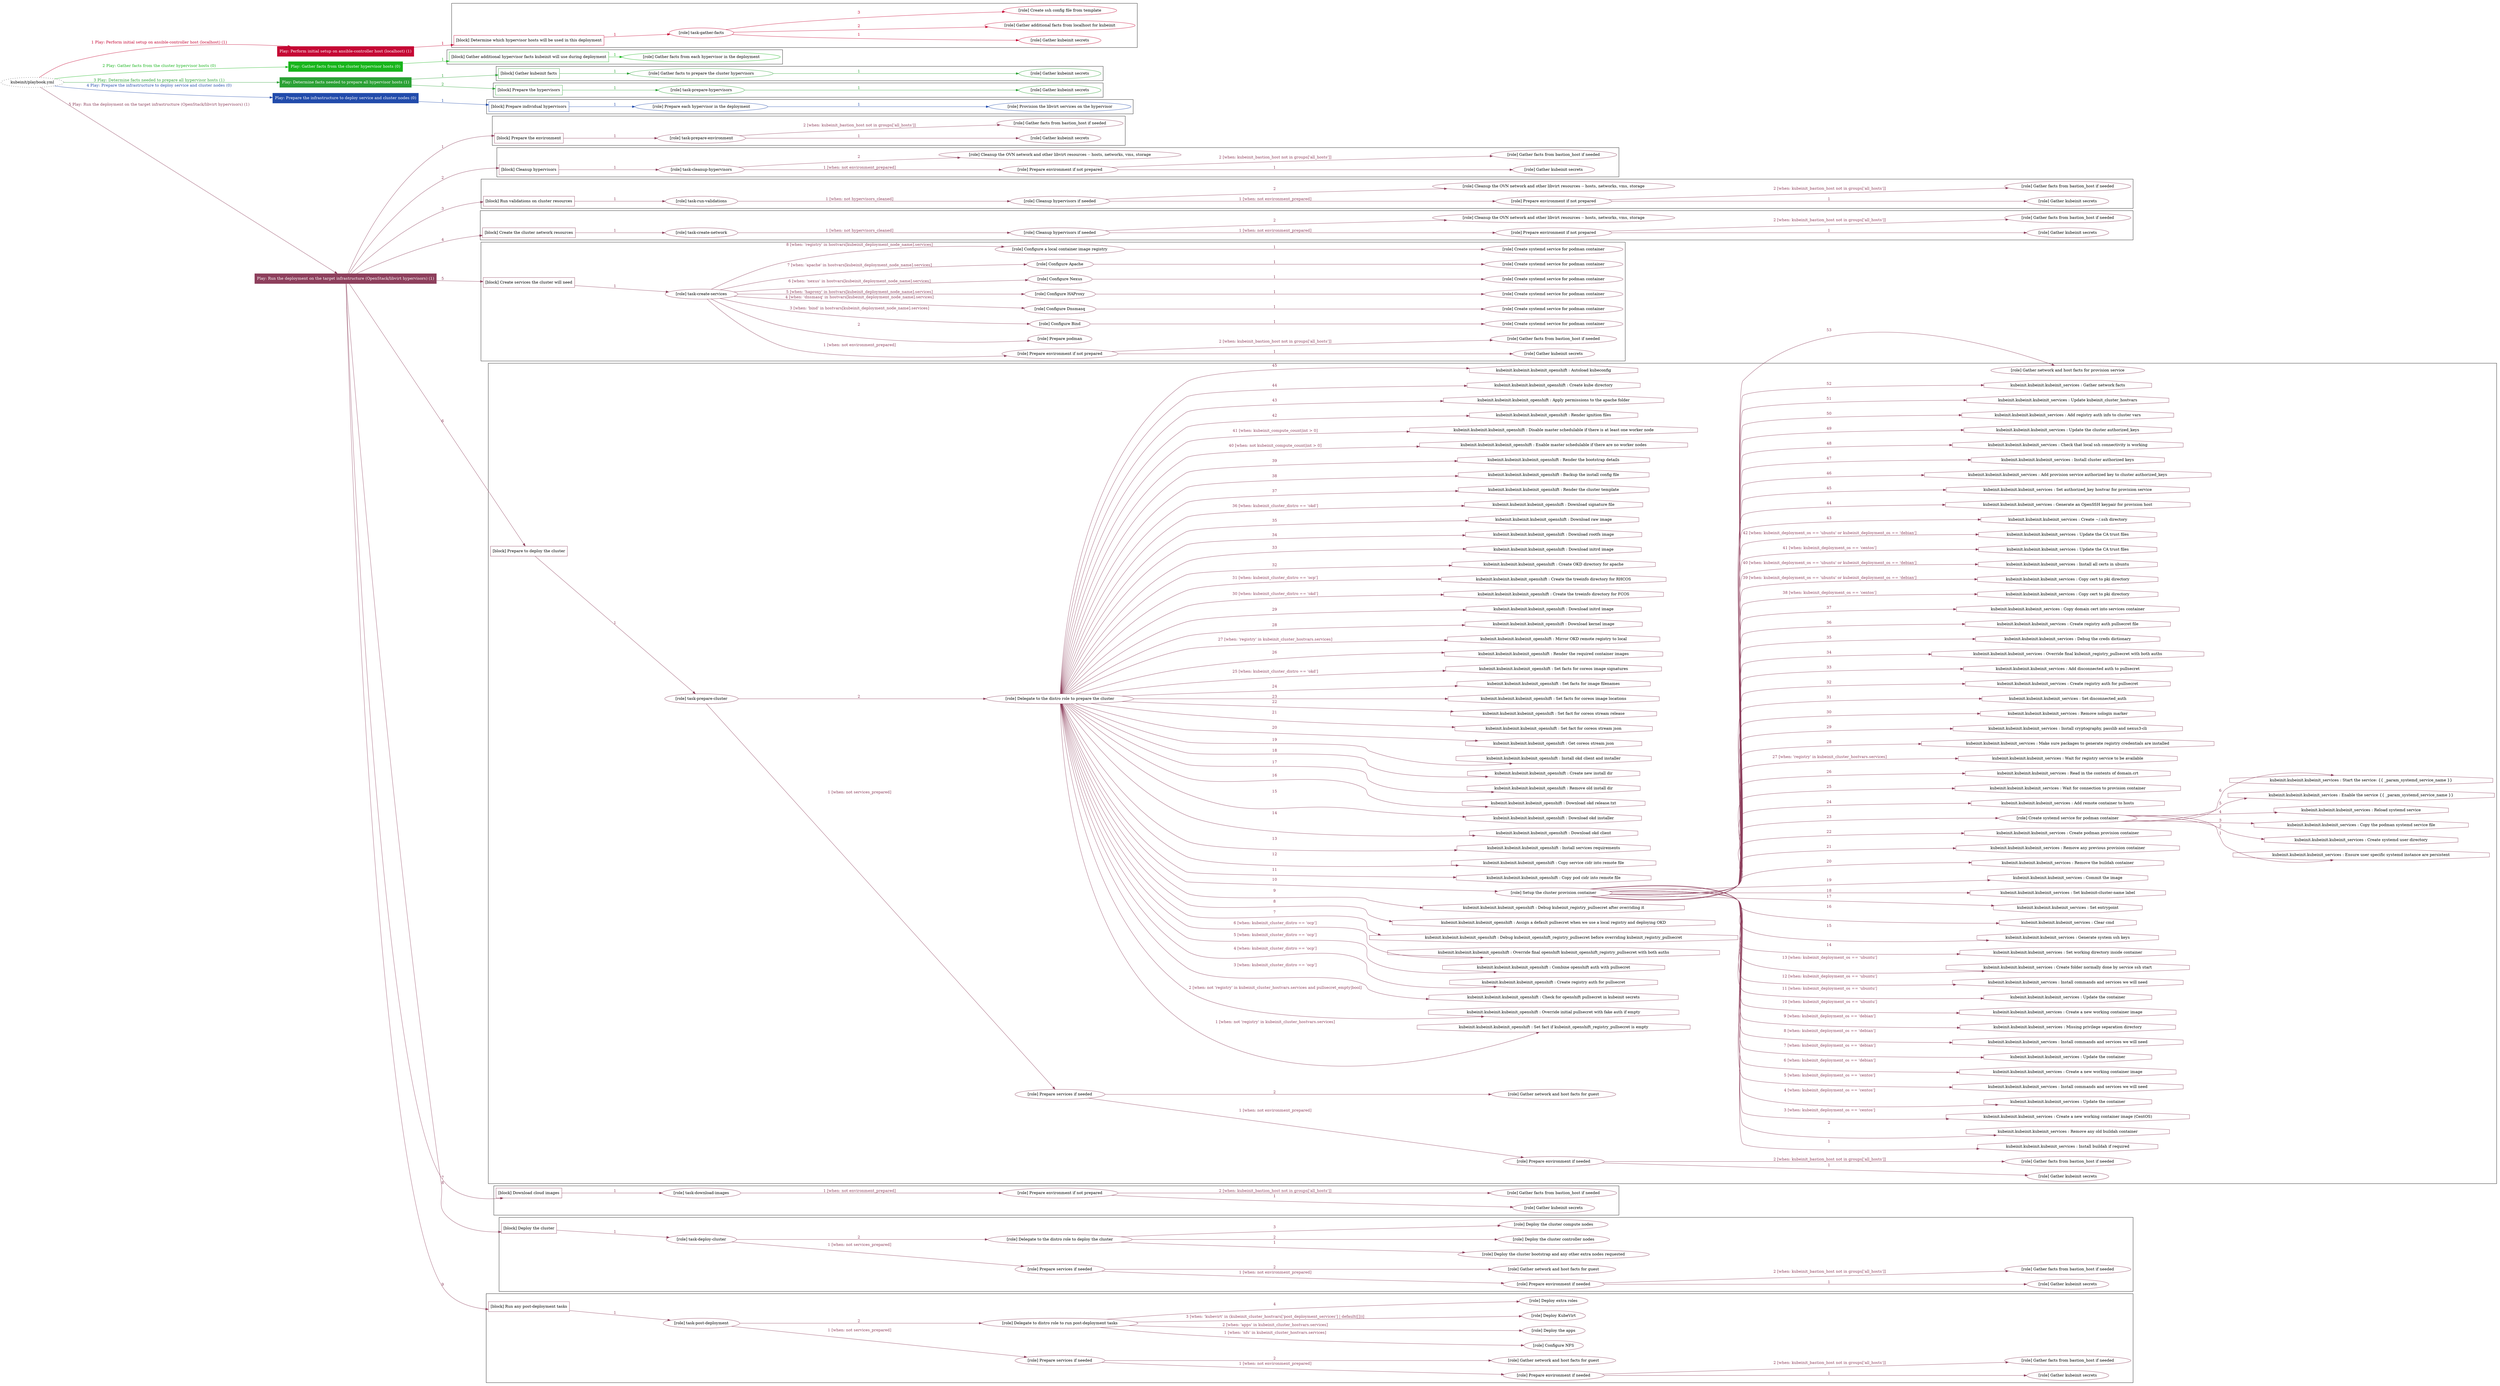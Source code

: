 digraph {
	graph [concentrate=true ordering=in rankdir=LR ratio=fill]
	edge [esep=5 sep=10]
	"kubeinit/playbook.yml" [URL="/home/runner/work/kubeinit/kubeinit/kubeinit/playbook.yml" id=playbook_15b08abe style=dotted]
	"kubeinit/playbook.yml" -> play_7f2f6229 [label="1 Play: Perform initial setup on ansible-controller host (localhost) (1)" color="#c50734" fontcolor="#c50734" id=edge_play_7f2f6229 labeltooltip="1 Play: Perform initial setup on ansible-controller host (localhost) (1)" tooltip="1 Play: Perform initial setup on ansible-controller host (localhost) (1)"]
	subgraph "Play: Perform initial setup on ansible-controller host (localhost) (1)" {
		play_7f2f6229 [label="Play: Perform initial setup on ansible-controller host (localhost) (1)" URL="/home/runner/work/kubeinit/kubeinit/kubeinit/playbook.yml" color="#c50734" fontcolor="#ffffff" id=play_7f2f6229 shape=box style=filled tooltip=localhost]
		play_7f2f6229 -> block_7cb53d6f [label=1 color="#c50734" fontcolor="#c50734" id=edge_block_7cb53d6f labeltooltip=1 tooltip=1]
		subgraph cluster_block_7cb53d6f {
			block_7cb53d6f [label="[block] Determine which hypervisor hosts will be used in this deployment" URL="/home/runner/work/kubeinit/kubeinit/kubeinit/playbook.yml" color="#c50734" id=block_7cb53d6f labeltooltip="Determine which hypervisor hosts will be used in this deployment" shape=box tooltip="Determine which hypervisor hosts will be used in this deployment"]
			block_7cb53d6f -> role_36b93c91 [label="1 " color="#c50734" fontcolor="#c50734" id=edge_role_36b93c91 labeltooltip="1 " tooltip="1 "]
			subgraph "task-gather-facts" {
				role_36b93c91 [label="[role] task-gather-facts" URL="/home/runner/work/kubeinit/kubeinit/kubeinit/playbook.yml" color="#c50734" id=role_36b93c91 tooltip="task-gather-facts"]
				role_36b93c91 -> role_af09cb03 [label="1 " color="#c50734" fontcolor="#c50734" id=edge_role_af09cb03 labeltooltip="1 " tooltip="1 "]
				subgraph "Gather kubeinit secrets" {
					role_af09cb03 [label="[role] Gather kubeinit secrets" URL="/home/runner/.ansible/collections/ansible_collections/kubeinit/kubeinit/roles/kubeinit_prepare/tasks/build_hypervisors_group.yml" color="#c50734" id=role_af09cb03 tooltip="Gather kubeinit secrets"]
				}
				role_36b93c91 -> role_dfb33fbe [label="2 " color="#c50734" fontcolor="#c50734" id=edge_role_dfb33fbe labeltooltip="2 " tooltip="2 "]
				subgraph "Gather additional facts from localhost for kubeinit" {
					role_dfb33fbe [label="[role] Gather additional facts from localhost for kubeinit" URL="/home/runner/.ansible/collections/ansible_collections/kubeinit/kubeinit/roles/kubeinit_prepare/tasks/build_hypervisors_group.yml" color="#c50734" id=role_dfb33fbe tooltip="Gather additional facts from localhost for kubeinit"]
				}
				role_36b93c91 -> role_19ca1de2 [label="3 " color="#c50734" fontcolor="#c50734" id=edge_role_19ca1de2 labeltooltip="3 " tooltip="3 "]
				subgraph "Create ssh config file from template" {
					role_19ca1de2 [label="[role] Create ssh config file from template" URL="/home/runner/.ansible/collections/ansible_collections/kubeinit/kubeinit/roles/kubeinit_prepare/tasks/build_hypervisors_group.yml" color="#c50734" id=role_19ca1de2 tooltip="Create ssh config file from template"]
				}
			}
		}
	}
	"kubeinit/playbook.yml" -> play_2e7ea333 [label="2 Play: Gather facts from the cluster hypervisor hosts (0)" color="#17b51b" fontcolor="#17b51b" id=edge_play_2e7ea333 labeltooltip="2 Play: Gather facts from the cluster hypervisor hosts (0)" tooltip="2 Play: Gather facts from the cluster hypervisor hosts (0)"]
	subgraph "Play: Gather facts from the cluster hypervisor hosts (0)" {
		play_2e7ea333 [label="Play: Gather facts from the cluster hypervisor hosts (0)" URL="/home/runner/work/kubeinit/kubeinit/kubeinit/playbook.yml" color="#17b51b" fontcolor="#ffffff" id=play_2e7ea333 shape=box style=filled tooltip="Play: Gather facts from the cluster hypervisor hosts (0)"]
		play_2e7ea333 -> block_581578d3 [label=1 color="#17b51b" fontcolor="#17b51b" id=edge_block_581578d3 labeltooltip=1 tooltip=1]
		subgraph cluster_block_581578d3 {
			block_581578d3 [label="[block] Gather additional hypervisor facts kubeinit will use during deployment" URL="/home/runner/work/kubeinit/kubeinit/kubeinit/playbook.yml" color="#17b51b" id=block_581578d3 labeltooltip="Gather additional hypervisor facts kubeinit will use during deployment" shape=box tooltip="Gather additional hypervisor facts kubeinit will use during deployment"]
			block_581578d3 -> role_d797f6f6 [label="1 " color="#17b51b" fontcolor="#17b51b" id=edge_role_d797f6f6 labeltooltip="1 " tooltip="1 "]
			subgraph "Gather facts from each hypervisor in the deployment" {
				role_d797f6f6 [label="[role] Gather facts from each hypervisor in the deployment" URL="/home/runner/work/kubeinit/kubeinit/kubeinit/playbook.yml" color="#17b51b" id=role_d797f6f6 tooltip="Gather facts from each hypervisor in the deployment"]
			}
		}
	}
	"kubeinit/playbook.yml" -> play_c3bdc910 [label="3 Play: Determine facts needed to prepare all hypervisor hosts (1)" color="#2ba135" fontcolor="#2ba135" id=edge_play_c3bdc910 labeltooltip="3 Play: Determine facts needed to prepare all hypervisor hosts (1)" tooltip="3 Play: Determine facts needed to prepare all hypervisor hosts (1)"]
	subgraph "Play: Determine facts needed to prepare all hypervisor hosts (1)" {
		play_c3bdc910 [label="Play: Determine facts needed to prepare all hypervisor hosts (1)" URL="/home/runner/work/kubeinit/kubeinit/kubeinit/playbook.yml" color="#2ba135" fontcolor="#ffffff" id=play_c3bdc910 shape=box style=filled tooltip=localhost]
		play_c3bdc910 -> block_9198fbe3 [label=1 color="#2ba135" fontcolor="#2ba135" id=edge_block_9198fbe3 labeltooltip=1 tooltip=1]
		subgraph cluster_block_9198fbe3 {
			block_9198fbe3 [label="[block] Gather kubeinit facts" URL="/home/runner/work/kubeinit/kubeinit/kubeinit/playbook.yml" color="#2ba135" id=block_9198fbe3 labeltooltip="Gather kubeinit facts" shape=box tooltip="Gather kubeinit facts"]
			block_9198fbe3 -> role_03582e72 [label="1 " color="#2ba135" fontcolor="#2ba135" id=edge_role_03582e72 labeltooltip="1 " tooltip="1 "]
			subgraph "Gather facts to prepare the cluster hypervisors" {
				role_03582e72 [label="[role] Gather facts to prepare the cluster hypervisors" URL="/home/runner/work/kubeinit/kubeinit/kubeinit/playbook.yml" color="#2ba135" id=role_03582e72 tooltip="Gather facts to prepare the cluster hypervisors"]
				role_03582e72 -> role_e41e9bde [label="1 " color="#2ba135" fontcolor="#2ba135" id=edge_role_e41e9bde labeltooltip="1 " tooltip="1 "]
				subgraph "Gather kubeinit secrets" {
					role_e41e9bde [label="[role] Gather kubeinit secrets" URL="/home/runner/.ansible/collections/ansible_collections/kubeinit/kubeinit/roles/kubeinit_prepare/tasks/gather_kubeinit_facts.yml" color="#2ba135" id=role_e41e9bde tooltip="Gather kubeinit secrets"]
				}
			}
		}
		play_c3bdc910 -> block_d44e929e [label=2 color="#2ba135" fontcolor="#2ba135" id=edge_block_d44e929e labeltooltip=2 tooltip=2]
		subgraph cluster_block_d44e929e {
			block_d44e929e [label="[block] Prepare the hypervisors" URL="/home/runner/work/kubeinit/kubeinit/kubeinit/playbook.yml" color="#2ba135" id=block_d44e929e labeltooltip="Prepare the hypervisors" shape=box tooltip="Prepare the hypervisors"]
			block_d44e929e -> role_bebd3abf [label="1 " color="#2ba135" fontcolor="#2ba135" id=edge_role_bebd3abf labeltooltip="1 " tooltip="1 "]
			subgraph "task-prepare-hypervisors" {
				role_bebd3abf [label="[role] task-prepare-hypervisors" URL="/home/runner/work/kubeinit/kubeinit/kubeinit/playbook.yml" color="#2ba135" id=role_bebd3abf tooltip="task-prepare-hypervisors"]
				role_bebd3abf -> role_1514e98e [label="1 " color="#2ba135" fontcolor="#2ba135" id=edge_role_1514e98e labeltooltip="1 " tooltip="1 "]
				subgraph "Gather kubeinit secrets" {
					role_1514e98e [label="[role] Gather kubeinit secrets" URL="/home/runner/.ansible/collections/ansible_collections/kubeinit/kubeinit/roles/kubeinit_prepare/tasks/gather_kubeinit_facts.yml" color="#2ba135" id=role_1514e98e tooltip="Gather kubeinit secrets"]
				}
			}
		}
	}
	"kubeinit/playbook.yml" -> play_13eca619 [label="4 Play: Prepare the infrastructure to deploy service and cluster nodes (0)" color="#214bab" fontcolor="#214bab" id=edge_play_13eca619 labeltooltip="4 Play: Prepare the infrastructure to deploy service and cluster nodes (0)" tooltip="4 Play: Prepare the infrastructure to deploy service and cluster nodes (0)"]
	subgraph "Play: Prepare the infrastructure to deploy service and cluster nodes (0)" {
		play_13eca619 [label="Play: Prepare the infrastructure to deploy service and cluster nodes (0)" URL="/home/runner/work/kubeinit/kubeinit/kubeinit/playbook.yml" color="#214bab" fontcolor="#ffffff" id=play_13eca619 shape=box style=filled tooltip="Play: Prepare the infrastructure to deploy service and cluster nodes (0)"]
		play_13eca619 -> block_547d7c51 [label=1 color="#214bab" fontcolor="#214bab" id=edge_block_547d7c51 labeltooltip=1 tooltip=1]
		subgraph cluster_block_547d7c51 {
			block_547d7c51 [label="[block] Prepare individual hypervisors" URL="/home/runner/work/kubeinit/kubeinit/kubeinit/playbook.yml" color="#214bab" id=block_547d7c51 labeltooltip="Prepare individual hypervisors" shape=box tooltip="Prepare individual hypervisors"]
			block_547d7c51 -> role_91fcb3b3 [label="1 " color="#214bab" fontcolor="#214bab" id=edge_role_91fcb3b3 labeltooltip="1 " tooltip="1 "]
			subgraph "Prepare each hypervisor in the deployment" {
				role_91fcb3b3 [label="[role] Prepare each hypervisor in the deployment" URL="/home/runner/work/kubeinit/kubeinit/kubeinit/playbook.yml" color="#214bab" id=role_91fcb3b3 tooltip="Prepare each hypervisor in the deployment"]
				role_91fcb3b3 -> role_d04729b4 [label="1 " color="#214bab" fontcolor="#214bab" id=edge_role_d04729b4 labeltooltip="1 " tooltip="1 "]
				subgraph "Provision the libvirt services on the hypervisor" {
					role_d04729b4 [label="[role] Provision the libvirt services on the hypervisor" URL="/home/runner/.ansible/collections/ansible_collections/kubeinit/kubeinit/roles/kubeinit_prepare/tasks/prepare_hypervisor.yml" color="#214bab" id=role_d04729b4 tooltip="Provision the libvirt services on the hypervisor"]
				}
			}
		}
	}
	"kubeinit/playbook.yml" -> play_e34aa3c2 [label="5 Play: Run the deployment on the target infrastructure (OpenStack/libvirt hypervisors) (1)" color="#8d3f5c" fontcolor="#8d3f5c" id=edge_play_e34aa3c2 labeltooltip="5 Play: Run the deployment on the target infrastructure (OpenStack/libvirt hypervisors) (1)" tooltip="5 Play: Run the deployment on the target infrastructure (OpenStack/libvirt hypervisors) (1)"]
	subgraph "Play: Run the deployment on the target infrastructure (OpenStack/libvirt hypervisors) (1)" {
		play_e34aa3c2 [label="Play: Run the deployment on the target infrastructure (OpenStack/libvirt hypervisors) (1)" URL="/home/runner/work/kubeinit/kubeinit/kubeinit/playbook.yml" color="#8d3f5c" fontcolor="#ffffff" id=play_e34aa3c2 shape=box style=filled tooltip=localhost]
		play_e34aa3c2 -> block_2d75f500 [label=1 color="#8d3f5c" fontcolor="#8d3f5c" id=edge_block_2d75f500 labeltooltip=1 tooltip=1]
		subgraph cluster_block_2d75f500 {
			block_2d75f500 [label="[block] Prepare the environment" URL="/home/runner/work/kubeinit/kubeinit/kubeinit/playbook.yml" color="#8d3f5c" id=block_2d75f500 labeltooltip="Prepare the environment" shape=box tooltip="Prepare the environment"]
			block_2d75f500 -> role_721271b7 [label="1 " color="#8d3f5c" fontcolor="#8d3f5c" id=edge_role_721271b7 labeltooltip="1 " tooltip="1 "]
			subgraph "task-prepare-environment" {
				role_721271b7 [label="[role] task-prepare-environment" URL="/home/runner/work/kubeinit/kubeinit/kubeinit/playbook.yml" color="#8d3f5c" id=role_721271b7 tooltip="task-prepare-environment"]
				role_721271b7 -> role_8ca8c32e [label="1 " color="#8d3f5c" fontcolor="#8d3f5c" id=edge_role_8ca8c32e labeltooltip="1 " tooltip="1 "]
				subgraph "Gather kubeinit secrets" {
					role_8ca8c32e [label="[role] Gather kubeinit secrets" URL="/home/runner/.ansible/collections/ansible_collections/kubeinit/kubeinit/roles/kubeinit_prepare/tasks/gather_kubeinit_facts.yml" color="#8d3f5c" id=role_8ca8c32e tooltip="Gather kubeinit secrets"]
				}
				role_721271b7 -> role_94b6cc0c [label="2 [when: kubeinit_bastion_host not in groups['all_hosts']]" color="#8d3f5c" fontcolor="#8d3f5c" id=edge_role_94b6cc0c labeltooltip="2 [when: kubeinit_bastion_host not in groups['all_hosts']]" tooltip="2 [when: kubeinit_bastion_host not in groups['all_hosts']]"]
				subgraph "Gather facts from bastion_host if needed" {
					role_94b6cc0c [label="[role] Gather facts from bastion_host if needed" URL="/home/runner/.ansible/collections/ansible_collections/kubeinit/kubeinit/roles/kubeinit_prepare/tasks/main.yml" color="#8d3f5c" id=role_94b6cc0c tooltip="Gather facts from bastion_host if needed"]
				}
			}
		}
		play_e34aa3c2 -> block_b43ddf28 [label=2 color="#8d3f5c" fontcolor="#8d3f5c" id=edge_block_b43ddf28 labeltooltip=2 tooltip=2]
		subgraph cluster_block_b43ddf28 {
			block_b43ddf28 [label="[block] Cleanup hypervisors" URL="/home/runner/work/kubeinit/kubeinit/kubeinit/playbook.yml" color="#8d3f5c" id=block_b43ddf28 labeltooltip="Cleanup hypervisors" shape=box tooltip="Cleanup hypervisors"]
			block_b43ddf28 -> role_71ef1c12 [label="1 " color="#8d3f5c" fontcolor="#8d3f5c" id=edge_role_71ef1c12 labeltooltip="1 " tooltip="1 "]
			subgraph "task-cleanup-hypervisors" {
				role_71ef1c12 [label="[role] task-cleanup-hypervisors" URL="/home/runner/work/kubeinit/kubeinit/kubeinit/playbook.yml" color="#8d3f5c" id=role_71ef1c12 tooltip="task-cleanup-hypervisors"]
				role_71ef1c12 -> role_48d46e85 [label="1 [when: not environment_prepared]" color="#8d3f5c" fontcolor="#8d3f5c" id=edge_role_48d46e85 labeltooltip="1 [when: not environment_prepared]" tooltip="1 [when: not environment_prepared]"]
				subgraph "Prepare environment if not prepared" {
					role_48d46e85 [label="[role] Prepare environment if not prepared" URL="/home/runner/.ansible/collections/ansible_collections/kubeinit/kubeinit/roles/kubeinit_libvirt/tasks/cleanup_hypervisors.yml" color="#8d3f5c" id=role_48d46e85 tooltip="Prepare environment if not prepared"]
					role_48d46e85 -> role_07c59968 [label="1 " color="#8d3f5c" fontcolor="#8d3f5c" id=edge_role_07c59968 labeltooltip="1 " tooltip="1 "]
					subgraph "Gather kubeinit secrets" {
						role_07c59968 [label="[role] Gather kubeinit secrets" URL="/home/runner/.ansible/collections/ansible_collections/kubeinit/kubeinit/roles/kubeinit_prepare/tasks/gather_kubeinit_facts.yml" color="#8d3f5c" id=role_07c59968 tooltip="Gather kubeinit secrets"]
					}
					role_48d46e85 -> role_7165e104 [label="2 [when: kubeinit_bastion_host not in groups['all_hosts']]" color="#8d3f5c" fontcolor="#8d3f5c" id=edge_role_7165e104 labeltooltip="2 [when: kubeinit_bastion_host not in groups['all_hosts']]" tooltip="2 [when: kubeinit_bastion_host not in groups['all_hosts']]"]
					subgraph "Gather facts from bastion_host if needed" {
						role_7165e104 [label="[role] Gather facts from bastion_host if needed" URL="/home/runner/.ansible/collections/ansible_collections/kubeinit/kubeinit/roles/kubeinit_prepare/tasks/main.yml" color="#8d3f5c" id=role_7165e104 tooltip="Gather facts from bastion_host if needed"]
					}
				}
				role_71ef1c12 -> role_6dda2227 [label="2 " color="#8d3f5c" fontcolor="#8d3f5c" id=edge_role_6dda2227 labeltooltip="2 " tooltip="2 "]
				subgraph "Cleanup the OVN network and other libvirt resources -- hosts, networks, vms, storage" {
					role_6dda2227 [label="[role] Cleanup the OVN network and other libvirt resources -- hosts, networks, vms, storage" URL="/home/runner/.ansible/collections/ansible_collections/kubeinit/kubeinit/roles/kubeinit_libvirt/tasks/cleanup_hypervisors.yml" color="#8d3f5c" id=role_6dda2227 tooltip="Cleanup the OVN network and other libvirt resources -- hosts, networks, vms, storage"]
				}
			}
		}
		play_e34aa3c2 -> block_35a4879b [label=3 color="#8d3f5c" fontcolor="#8d3f5c" id=edge_block_35a4879b labeltooltip=3 tooltip=3]
		subgraph cluster_block_35a4879b {
			block_35a4879b [label="[block] Run validations on cluster resources" URL="/home/runner/work/kubeinit/kubeinit/kubeinit/playbook.yml" color="#8d3f5c" id=block_35a4879b labeltooltip="Run validations on cluster resources" shape=box tooltip="Run validations on cluster resources"]
			block_35a4879b -> role_13d29a83 [label="1 " color="#8d3f5c" fontcolor="#8d3f5c" id=edge_role_13d29a83 labeltooltip="1 " tooltip="1 "]
			subgraph "task-run-validations" {
				role_13d29a83 [label="[role] task-run-validations" URL="/home/runner/work/kubeinit/kubeinit/kubeinit/playbook.yml" color="#8d3f5c" id=role_13d29a83 tooltip="task-run-validations"]
				role_13d29a83 -> role_4427470a [label="1 [when: not hypervisors_cleaned]" color="#8d3f5c" fontcolor="#8d3f5c" id=edge_role_4427470a labeltooltip="1 [when: not hypervisors_cleaned]" tooltip="1 [when: not hypervisors_cleaned]"]
				subgraph "Cleanup hypervisors if needed" {
					role_4427470a [label="[role] Cleanup hypervisors if needed" URL="/home/runner/.ansible/collections/ansible_collections/kubeinit/kubeinit/roles/kubeinit_validations/tasks/main.yml" color="#8d3f5c" id=role_4427470a tooltip="Cleanup hypervisors if needed"]
					role_4427470a -> role_504d13de [label="1 [when: not environment_prepared]" color="#8d3f5c" fontcolor="#8d3f5c" id=edge_role_504d13de labeltooltip="1 [when: not environment_prepared]" tooltip="1 [when: not environment_prepared]"]
					subgraph "Prepare environment if not prepared" {
						role_504d13de [label="[role] Prepare environment if not prepared" URL="/home/runner/.ansible/collections/ansible_collections/kubeinit/kubeinit/roles/kubeinit_libvirt/tasks/cleanup_hypervisors.yml" color="#8d3f5c" id=role_504d13de tooltip="Prepare environment if not prepared"]
						role_504d13de -> role_d4bf5485 [label="1 " color="#8d3f5c" fontcolor="#8d3f5c" id=edge_role_d4bf5485 labeltooltip="1 " tooltip="1 "]
						subgraph "Gather kubeinit secrets" {
							role_d4bf5485 [label="[role] Gather kubeinit secrets" URL="/home/runner/.ansible/collections/ansible_collections/kubeinit/kubeinit/roles/kubeinit_prepare/tasks/gather_kubeinit_facts.yml" color="#8d3f5c" id=role_d4bf5485 tooltip="Gather kubeinit secrets"]
						}
						role_504d13de -> role_ab355e22 [label="2 [when: kubeinit_bastion_host not in groups['all_hosts']]" color="#8d3f5c" fontcolor="#8d3f5c" id=edge_role_ab355e22 labeltooltip="2 [when: kubeinit_bastion_host not in groups['all_hosts']]" tooltip="2 [when: kubeinit_bastion_host not in groups['all_hosts']]"]
						subgraph "Gather facts from bastion_host if needed" {
							role_ab355e22 [label="[role] Gather facts from bastion_host if needed" URL="/home/runner/.ansible/collections/ansible_collections/kubeinit/kubeinit/roles/kubeinit_prepare/tasks/main.yml" color="#8d3f5c" id=role_ab355e22 tooltip="Gather facts from bastion_host if needed"]
						}
					}
					role_4427470a -> role_db7bbc20 [label="2 " color="#8d3f5c" fontcolor="#8d3f5c" id=edge_role_db7bbc20 labeltooltip="2 " tooltip="2 "]
					subgraph "Cleanup the OVN network and other libvirt resources -- hosts, networks, vms, storage" {
						role_db7bbc20 [label="[role] Cleanup the OVN network and other libvirt resources -- hosts, networks, vms, storage" URL="/home/runner/.ansible/collections/ansible_collections/kubeinit/kubeinit/roles/kubeinit_libvirt/tasks/cleanup_hypervisors.yml" color="#8d3f5c" id=role_db7bbc20 tooltip="Cleanup the OVN network and other libvirt resources -- hosts, networks, vms, storage"]
					}
				}
			}
		}
		play_e34aa3c2 -> block_24d6e685 [label=4 color="#8d3f5c" fontcolor="#8d3f5c" id=edge_block_24d6e685 labeltooltip=4 tooltip=4]
		subgraph cluster_block_24d6e685 {
			block_24d6e685 [label="[block] Create the cluster network resources" URL="/home/runner/work/kubeinit/kubeinit/kubeinit/playbook.yml" color="#8d3f5c" id=block_24d6e685 labeltooltip="Create the cluster network resources" shape=box tooltip="Create the cluster network resources"]
			block_24d6e685 -> role_4a5e3e63 [label="1 " color="#8d3f5c" fontcolor="#8d3f5c" id=edge_role_4a5e3e63 labeltooltip="1 " tooltip="1 "]
			subgraph "task-create-network" {
				role_4a5e3e63 [label="[role] task-create-network" URL="/home/runner/work/kubeinit/kubeinit/kubeinit/playbook.yml" color="#8d3f5c" id=role_4a5e3e63 tooltip="task-create-network"]
				role_4a5e3e63 -> role_b541405c [label="1 [when: not hypervisors_cleaned]" color="#8d3f5c" fontcolor="#8d3f5c" id=edge_role_b541405c labeltooltip="1 [when: not hypervisors_cleaned]" tooltip="1 [when: not hypervisors_cleaned]"]
				subgraph "Cleanup hypervisors if needed" {
					role_b541405c [label="[role] Cleanup hypervisors if needed" URL="/home/runner/.ansible/collections/ansible_collections/kubeinit/kubeinit/roles/kubeinit_libvirt/tasks/create_network.yml" color="#8d3f5c" id=role_b541405c tooltip="Cleanup hypervisors if needed"]
					role_b541405c -> role_ebffb39f [label="1 [when: not environment_prepared]" color="#8d3f5c" fontcolor="#8d3f5c" id=edge_role_ebffb39f labeltooltip="1 [when: not environment_prepared]" tooltip="1 [when: not environment_prepared]"]
					subgraph "Prepare environment if not prepared" {
						role_ebffb39f [label="[role] Prepare environment if not prepared" URL="/home/runner/.ansible/collections/ansible_collections/kubeinit/kubeinit/roles/kubeinit_libvirt/tasks/cleanup_hypervisors.yml" color="#8d3f5c" id=role_ebffb39f tooltip="Prepare environment if not prepared"]
						role_ebffb39f -> role_f7be9129 [label="1 " color="#8d3f5c" fontcolor="#8d3f5c" id=edge_role_f7be9129 labeltooltip="1 " tooltip="1 "]
						subgraph "Gather kubeinit secrets" {
							role_f7be9129 [label="[role] Gather kubeinit secrets" URL="/home/runner/.ansible/collections/ansible_collections/kubeinit/kubeinit/roles/kubeinit_prepare/tasks/gather_kubeinit_facts.yml" color="#8d3f5c" id=role_f7be9129 tooltip="Gather kubeinit secrets"]
						}
						role_ebffb39f -> role_17c78d04 [label="2 [when: kubeinit_bastion_host not in groups['all_hosts']]" color="#8d3f5c" fontcolor="#8d3f5c" id=edge_role_17c78d04 labeltooltip="2 [when: kubeinit_bastion_host not in groups['all_hosts']]" tooltip="2 [when: kubeinit_bastion_host not in groups['all_hosts']]"]
						subgraph "Gather facts from bastion_host if needed" {
							role_17c78d04 [label="[role] Gather facts from bastion_host if needed" URL="/home/runner/.ansible/collections/ansible_collections/kubeinit/kubeinit/roles/kubeinit_prepare/tasks/main.yml" color="#8d3f5c" id=role_17c78d04 tooltip="Gather facts from bastion_host if needed"]
						}
					}
					role_b541405c -> role_276d5928 [label="2 " color="#8d3f5c" fontcolor="#8d3f5c" id=edge_role_276d5928 labeltooltip="2 " tooltip="2 "]
					subgraph "Cleanup the OVN network and other libvirt resources -- hosts, networks, vms, storage" {
						role_276d5928 [label="[role] Cleanup the OVN network and other libvirt resources -- hosts, networks, vms, storage" URL="/home/runner/.ansible/collections/ansible_collections/kubeinit/kubeinit/roles/kubeinit_libvirt/tasks/cleanup_hypervisors.yml" color="#8d3f5c" id=role_276d5928 tooltip="Cleanup the OVN network and other libvirt resources -- hosts, networks, vms, storage"]
					}
				}
			}
		}
		play_e34aa3c2 -> block_7097d25a [label=5 color="#8d3f5c" fontcolor="#8d3f5c" id=edge_block_7097d25a labeltooltip=5 tooltip=5]
		subgraph cluster_block_7097d25a {
			block_7097d25a [label="[block] Create services the cluster will need" URL="/home/runner/work/kubeinit/kubeinit/kubeinit/playbook.yml" color="#8d3f5c" id=block_7097d25a labeltooltip="Create services the cluster will need" shape=box tooltip="Create services the cluster will need"]
			block_7097d25a -> role_50b76879 [label="1 " color="#8d3f5c" fontcolor="#8d3f5c" id=edge_role_50b76879 labeltooltip="1 " tooltip="1 "]
			subgraph "task-create-services" {
				role_50b76879 [label="[role] task-create-services" URL="/home/runner/work/kubeinit/kubeinit/kubeinit/playbook.yml" color="#8d3f5c" id=role_50b76879 tooltip="task-create-services"]
				role_50b76879 -> role_90896527 [label="1 [when: not environment_prepared]" color="#8d3f5c" fontcolor="#8d3f5c" id=edge_role_90896527 labeltooltip="1 [when: not environment_prepared]" tooltip="1 [when: not environment_prepared]"]
				subgraph "Prepare environment if not prepared" {
					role_90896527 [label="[role] Prepare environment if not prepared" URL="/home/runner/.ansible/collections/ansible_collections/kubeinit/kubeinit/roles/kubeinit_services/tasks/main.yml" color="#8d3f5c" id=role_90896527 tooltip="Prepare environment if not prepared"]
					role_90896527 -> role_b292f2ec [label="1 " color="#8d3f5c" fontcolor="#8d3f5c" id=edge_role_b292f2ec labeltooltip="1 " tooltip="1 "]
					subgraph "Gather kubeinit secrets" {
						role_b292f2ec [label="[role] Gather kubeinit secrets" URL="/home/runner/.ansible/collections/ansible_collections/kubeinit/kubeinit/roles/kubeinit_prepare/tasks/gather_kubeinit_facts.yml" color="#8d3f5c" id=role_b292f2ec tooltip="Gather kubeinit secrets"]
					}
					role_90896527 -> role_a0e2c3f4 [label="2 [when: kubeinit_bastion_host not in groups['all_hosts']]" color="#8d3f5c" fontcolor="#8d3f5c" id=edge_role_a0e2c3f4 labeltooltip="2 [when: kubeinit_bastion_host not in groups['all_hosts']]" tooltip="2 [when: kubeinit_bastion_host not in groups['all_hosts']]"]
					subgraph "Gather facts from bastion_host if needed" {
						role_a0e2c3f4 [label="[role] Gather facts from bastion_host if needed" URL="/home/runner/.ansible/collections/ansible_collections/kubeinit/kubeinit/roles/kubeinit_prepare/tasks/main.yml" color="#8d3f5c" id=role_a0e2c3f4 tooltip="Gather facts from bastion_host if needed"]
					}
				}
				role_50b76879 -> role_4cffdcff [label="2 " color="#8d3f5c" fontcolor="#8d3f5c" id=edge_role_4cffdcff labeltooltip="2 " tooltip="2 "]
				subgraph "Prepare podman" {
					role_4cffdcff [label="[role] Prepare podman" URL="/home/runner/.ansible/collections/ansible_collections/kubeinit/kubeinit/roles/kubeinit_services/tasks/00_create_service_pod.yml" color="#8d3f5c" id=role_4cffdcff tooltip="Prepare podman"]
				}
				role_50b76879 -> role_1e1813a2 [label="3 [when: 'bind' in hostvars[kubeinit_deployment_node_name].services]" color="#8d3f5c" fontcolor="#8d3f5c" id=edge_role_1e1813a2 labeltooltip="3 [when: 'bind' in hostvars[kubeinit_deployment_node_name].services]" tooltip="3 [when: 'bind' in hostvars[kubeinit_deployment_node_name].services]"]
				subgraph "Configure Bind" {
					role_1e1813a2 [label="[role] Configure Bind" URL="/home/runner/.ansible/collections/ansible_collections/kubeinit/kubeinit/roles/kubeinit_services/tasks/start_services_containers.yml" color="#8d3f5c" id=role_1e1813a2 tooltip="Configure Bind"]
					role_1e1813a2 -> role_7e7cfc43 [label="1 " color="#8d3f5c" fontcolor="#8d3f5c" id=edge_role_7e7cfc43 labeltooltip="1 " tooltip="1 "]
					subgraph "Create systemd service for podman container" {
						role_7e7cfc43 [label="[role] Create systemd service for podman container" URL="/home/runner/.ansible/collections/ansible_collections/kubeinit/kubeinit/roles/kubeinit_bind/tasks/main.yml" color="#8d3f5c" id=role_7e7cfc43 tooltip="Create systemd service for podman container"]
					}
				}
				role_50b76879 -> role_e5894c69 [label="4 [when: 'dnsmasq' in hostvars[kubeinit_deployment_node_name].services]" color="#8d3f5c" fontcolor="#8d3f5c" id=edge_role_e5894c69 labeltooltip="4 [when: 'dnsmasq' in hostvars[kubeinit_deployment_node_name].services]" tooltip="4 [when: 'dnsmasq' in hostvars[kubeinit_deployment_node_name].services]"]
				subgraph "Configure Dnsmasq" {
					role_e5894c69 [label="[role] Configure Dnsmasq" URL="/home/runner/.ansible/collections/ansible_collections/kubeinit/kubeinit/roles/kubeinit_services/tasks/start_services_containers.yml" color="#8d3f5c" id=role_e5894c69 tooltip="Configure Dnsmasq"]
					role_e5894c69 -> role_b187cd7e [label="1 " color="#8d3f5c" fontcolor="#8d3f5c" id=edge_role_b187cd7e labeltooltip="1 " tooltip="1 "]
					subgraph "Create systemd service for podman container" {
						role_b187cd7e [label="[role] Create systemd service for podman container" URL="/home/runner/.ansible/collections/ansible_collections/kubeinit/kubeinit/roles/kubeinit_dnsmasq/tasks/main.yml" color="#8d3f5c" id=role_b187cd7e tooltip="Create systemd service for podman container"]
					}
				}
				role_50b76879 -> role_7c2e83cd [label="5 [when: 'haproxy' in hostvars[kubeinit_deployment_node_name].services]" color="#8d3f5c" fontcolor="#8d3f5c" id=edge_role_7c2e83cd labeltooltip="5 [when: 'haproxy' in hostvars[kubeinit_deployment_node_name].services]" tooltip="5 [when: 'haproxy' in hostvars[kubeinit_deployment_node_name].services]"]
				subgraph "Configure HAProxy" {
					role_7c2e83cd [label="[role] Configure HAProxy" URL="/home/runner/.ansible/collections/ansible_collections/kubeinit/kubeinit/roles/kubeinit_services/tasks/start_services_containers.yml" color="#8d3f5c" id=role_7c2e83cd tooltip="Configure HAProxy"]
					role_7c2e83cd -> role_1b4194d8 [label="1 " color="#8d3f5c" fontcolor="#8d3f5c" id=edge_role_1b4194d8 labeltooltip="1 " tooltip="1 "]
					subgraph "Create systemd service for podman container" {
						role_1b4194d8 [label="[role] Create systemd service for podman container" URL="/home/runner/.ansible/collections/ansible_collections/kubeinit/kubeinit/roles/kubeinit_haproxy/tasks/main.yml" color="#8d3f5c" id=role_1b4194d8 tooltip="Create systemd service for podman container"]
					}
				}
				role_50b76879 -> role_bef19c3b [label="6 [when: 'nexus' in hostvars[kubeinit_deployment_node_name].services]" color="#8d3f5c" fontcolor="#8d3f5c" id=edge_role_bef19c3b labeltooltip="6 [when: 'nexus' in hostvars[kubeinit_deployment_node_name].services]" tooltip="6 [when: 'nexus' in hostvars[kubeinit_deployment_node_name].services]"]
				subgraph "Configure Nexus" {
					role_bef19c3b [label="[role] Configure Nexus" URL="/home/runner/.ansible/collections/ansible_collections/kubeinit/kubeinit/roles/kubeinit_services/tasks/start_services_containers.yml" color="#8d3f5c" id=role_bef19c3b tooltip="Configure Nexus"]
					role_bef19c3b -> role_af9dcd49 [label="1 " color="#8d3f5c" fontcolor="#8d3f5c" id=edge_role_af9dcd49 labeltooltip="1 " tooltip="1 "]
					subgraph "Create systemd service for podman container" {
						role_af9dcd49 [label="[role] Create systemd service for podman container" URL="/home/runner/.ansible/collections/ansible_collections/kubeinit/kubeinit/roles/kubeinit_nexus/tasks/main.yml" color="#8d3f5c" id=role_af9dcd49 tooltip="Create systemd service for podman container"]
					}
				}
				role_50b76879 -> role_c2764592 [label="7 [when: 'apache' in hostvars[kubeinit_deployment_node_name].services]" color="#8d3f5c" fontcolor="#8d3f5c" id=edge_role_c2764592 labeltooltip="7 [when: 'apache' in hostvars[kubeinit_deployment_node_name].services]" tooltip="7 [when: 'apache' in hostvars[kubeinit_deployment_node_name].services]"]
				subgraph "Configure Apache" {
					role_c2764592 [label="[role] Configure Apache" URL="/home/runner/.ansible/collections/ansible_collections/kubeinit/kubeinit/roles/kubeinit_services/tasks/start_services_containers.yml" color="#8d3f5c" id=role_c2764592 tooltip="Configure Apache"]
					role_c2764592 -> role_3d3dce20 [label="1 " color="#8d3f5c" fontcolor="#8d3f5c" id=edge_role_3d3dce20 labeltooltip="1 " tooltip="1 "]
					subgraph "Create systemd service for podman container" {
						role_3d3dce20 [label="[role] Create systemd service for podman container" URL="/home/runner/.ansible/collections/ansible_collections/kubeinit/kubeinit/roles/kubeinit_apache/tasks/main.yml" color="#8d3f5c" id=role_3d3dce20 tooltip="Create systemd service for podman container"]
					}
				}
				role_50b76879 -> role_070c1045 [label="8 [when: 'registry' in hostvars[kubeinit_deployment_node_name].services]" color="#8d3f5c" fontcolor="#8d3f5c" id=edge_role_070c1045 labeltooltip="8 [when: 'registry' in hostvars[kubeinit_deployment_node_name].services]" tooltip="8 [when: 'registry' in hostvars[kubeinit_deployment_node_name].services]"]
				subgraph "Configure a local container image registry" {
					role_070c1045 [label="[role] Configure a local container image registry" URL="/home/runner/.ansible/collections/ansible_collections/kubeinit/kubeinit/roles/kubeinit_services/tasks/start_services_containers.yml" color="#8d3f5c" id=role_070c1045 tooltip="Configure a local container image registry"]
					role_070c1045 -> role_94203301 [label="1 " color="#8d3f5c" fontcolor="#8d3f5c" id=edge_role_94203301 labeltooltip="1 " tooltip="1 "]
					subgraph "Create systemd service for podman container" {
						role_94203301 [label="[role] Create systemd service for podman container" URL="/home/runner/.ansible/collections/ansible_collections/kubeinit/kubeinit/roles/kubeinit_registry/tasks/main.yml" color="#8d3f5c" id=role_94203301 tooltip="Create systemd service for podman container"]
					}
				}
			}
		}
		play_e34aa3c2 -> block_94b35727 [label=6 color="#8d3f5c" fontcolor="#8d3f5c" id=edge_block_94b35727 labeltooltip=6 tooltip=6]
		subgraph cluster_block_94b35727 {
			block_94b35727 [label="[block] Prepare to deploy the cluster" URL="/home/runner/work/kubeinit/kubeinit/kubeinit/playbook.yml" color="#8d3f5c" id=block_94b35727 labeltooltip="Prepare to deploy the cluster" shape=box tooltip="Prepare to deploy the cluster"]
			block_94b35727 -> role_6f976923 [label="1 " color="#8d3f5c" fontcolor="#8d3f5c" id=edge_role_6f976923 labeltooltip="1 " tooltip="1 "]
			subgraph "task-prepare-cluster" {
				role_6f976923 [label="[role] task-prepare-cluster" URL="/home/runner/work/kubeinit/kubeinit/kubeinit/playbook.yml" color="#8d3f5c" id=role_6f976923 tooltip="task-prepare-cluster"]
				role_6f976923 -> role_51d45f52 [label="1 [when: not services_prepared]" color="#8d3f5c" fontcolor="#8d3f5c" id=edge_role_51d45f52 labeltooltip="1 [when: not services_prepared]" tooltip="1 [when: not services_prepared]"]
				subgraph "Prepare services if needed" {
					role_51d45f52 [label="[role] Prepare services if needed" URL="/home/runner/.ansible/collections/ansible_collections/kubeinit/kubeinit/roles/kubeinit_prepare/tasks/prepare_cluster.yml" color="#8d3f5c" id=role_51d45f52 tooltip="Prepare services if needed"]
					role_51d45f52 -> role_babccfcb [label="1 [when: not environment_prepared]" color="#8d3f5c" fontcolor="#8d3f5c" id=edge_role_babccfcb labeltooltip="1 [when: not environment_prepared]" tooltip="1 [when: not environment_prepared]"]
					subgraph "Prepare environment if needed" {
						role_babccfcb [label="[role] Prepare environment if needed" URL="/home/runner/.ansible/collections/ansible_collections/kubeinit/kubeinit/roles/kubeinit_services/tasks/prepare_services.yml" color="#8d3f5c" id=role_babccfcb tooltip="Prepare environment if needed"]
						role_babccfcb -> role_f5dfb4d8 [label="1 " color="#8d3f5c" fontcolor="#8d3f5c" id=edge_role_f5dfb4d8 labeltooltip="1 " tooltip="1 "]
						subgraph "Gather kubeinit secrets" {
							role_f5dfb4d8 [label="[role] Gather kubeinit secrets" URL="/home/runner/.ansible/collections/ansible_collections/kubeinit/kubeinit/roles/kubeinit_prepare/tasks/gather_kubeinit_facts.yml" color="#8d3f5c" id=role_f5dfb4d8 tooltip="Gather kubeinit secrets"]
						}
						role_babccfcb -> role_286c1dc3 [label="2 [when: kubeinit_bastion_host not in groups['all_hosts']]" color="#8d3f5c" fontcolor="#8d3f5c" id=edge_role_286c1dc3 labeltooltip="2 [when: kubeinit_bastion_host not in groups['all_hosts']]" tooltip="2 [when: kubeinit_bastion_host not in groups['all_hosts']]"]
						subgraph "Gather facts from bastion_host if needed" {
							role_286c1dc3 [label="[role] Gather facts from bastion_host if needed" URL="/home/runner/.ansible/collections/ansible_collections/kubeinit/kubeinit/roles/kubeinit_prepare/tasks/main.yml" color="#8d3f5c" id=role_286c1dc3 tooltip="Gather facts from bastion_host if needed"]
						}
					}
					role_51d45f52 -> role_c0a35bd8 [label="2 " color="#8d3f5c" fontcolor="#8d3f5c" id=edge_role_c0a35bd8 labeltooltip="2 " tooltip="2 "]
					subgraph "Gather network and host facts for guest" {
						role_c0a35bd8 [label="[role] Gather network and host facts for guest" URL="/home/runner/.ansible/collections/ansible_collections/kubeinit/kubeinit/roles/kubeinit_services/tasks/prepare_services.yml" color="#8d3f5c" id=role_c0a35bd8 tooltip="Gather network and host facts for guest"]
					}
				}
				role_6f976923 -> role_5056d58c [label="2 " color="#8d3f5c" fontcolor="#8d3f5c" id=edge_role_5056d58c labeltooltip="2 " tooltip="2 "]
				subgraph "Delegate to the distro role to prepare the cluster" {
					role_5056d58c [label="[role] Delegate to the distro role to prepare the cluster" URL="/home/runner/.ansible/collections/ansible_collections/kubeinit/kubeinit/roles/kubeinit_prepare/tasks/prepare_cluster.yml" color="#8d3f5c" id=role_5056d58c tooltip="Delegate to the distro role to prepare the cluster"]
					task_c6b3283e [label="kubeinit.kubeinit.kubeinit_openshift : Set fact if kubeinit_openshift_registry_pullsecret is empty" URL="/home/runner/.ansible/collections/ansible_collections/kubeinit/kubeinit/roles/kubeinit_openshift/tasks/prepare_cluster.yml" color="#8d3f5c" id=task_c6b3283e shape=octagon tooltip="kubeinit.kubeinit.kubeinit_openshift : Set fact if kubeinit_openshift_registry_pullsecret is empty"]
					role_5056d58c -> task_c6b3283e [label="1 [when: not 'registry' in kubeinit_cluster_hostvars.services]" color="#8d3f5c" fontcolor="#8d3f5c" id=edge_task_c6b3283e labeltooltip="1 [when: not 'registry' in kubeinit_cluster_hostvars.services]" tooltip="1 [when: not 'registry' in kubeinit_cluster_hostvars.services]"]
					task_6db9be57 [label="kubeinit.kubeinit.kubeinit_openshift : Override initial pullsecret with fake auth if empty" URL="/home/runner/.ansible/collections/ansible_collections/kubeinit/kubeinit/roles/kubeinit_openshift/tasks/prepare_cluster.yml" color="#8d3f5c" id=task_6db9be57 shape=octagon tooltip="kubeinit.kubeinit.kubeinit_openshift : Override initial pullsecret with fake auth if empty"]
					role_5056d58c -> task_6db9be57 [label="2 [when: not 'registry' in kubeinit_cluster_hostvars.services and pullsecret_empty|bool]" color="#8d3f5c" fontcolor="#8d3f5c" id=edge_task_6db9be57 labeltooltip="2 [when: not 'registry' in kubeinit_cluster_hostvars.services and pullsecret_empty|bool]" tooltip="2 [when: not 'registry' in kubeinit_cluster_hostvars.services and pullsecret_empty|bool]"]
					task_20541e80 [label="kubeinit.kubeinit.kubeinit_openshift : Check for openshift pullsecret in kubeinit secrets" URL="/home/runner/.ansible/collections/ansible_collections/kubeinit/kubeinit/roles/kubeinit_openshift/tasks/prepare_cluster.yml" color="#8d3f5c" id=task_20541e80 shape=octagon tooltip="kubeinit.kubeinit.kubeinit_openshift : Check for openshift pullsecret in kubeinit secrets"]
					role_5056d58c -> task_20541e80 [label="3 [when: kubeinit_cluster_distro == 'ocp']" color="#8d3f5c" fontcolor="#8d3f5c" id=edge_task_20541e80 labeltooltip="3 [when: kubeinit_cluster_distro == 'ocp']" tooltip="3 [when: kubeinit_cluster_distro == 'ocp']"]
					task_6025e4b9 [label="kubeinit.kubeinit.kubeinit_openshift : Create registry auth for pullsecret" URL="/home/runner/.ansible/collections/ansible_collections/kubeinit/kubeinit/roles/kubeinit_openshift/tasks/prepare_cluster.yml" color="#8d3f5c" id=task_6025e4b9 shape=octagon tooltip="kubeinit.kubeinit.kubeinit_openshift : Create registry auth for pullsecret"]
					role_5056d58c -> task_6025e4b9 [label="4 [when: kubeinit_cluster_distro == 'ocp']" color="#8d3f5c" fontcolor="#8d3f5c" id=edge_task_6025e4b9 labeltooltip="4 [when: kubeinit_cluster_distro == 'ocp']" tooltip="4 [when: kubeinit_cluster_distro == 'ocp']"]
					task_ca8d2b43 [label="kubeinit.kubeinit.kubeinit_openshift : Combine openshift auth with pullsecret" URL="/home/runner/.ansible/collections/ansible_collections/kubeinit/kubeinit/roles/kubeinit_openshift/tasks/prepare_cluster.yml" color="#8d3f5c" id=task_ca8d2b43 shape=octagon tooltip="kubeinit.kubeinit.kubeinit_openshift : Combine openshift auth with pullsecret"]
					role_5056d58c -> task_ca8d2b43 [label="5 [when: kubeinit_cluster_distro == 'ocp']" color="#8d3f5c" fontcolor="#8d3f5c" id=edge_task_ca8d2b43 labeltooltip="5 [when: kubeinit_cluster_distro == 'ocp']" tooltip="5 [when: kubeinit_cluster_distro == 'ocp']"]
					task_f4c25c2d [label="kubeinit.kubeinit.kubeinit_openshift : Override final openshift kubeinit_openshift_registry_pullsecret with both auths" URL="/home/runner/.ansible/collections/ansible_collections/kubeinit/kubeinit/roles/kubeinit_openshift/tasks/prepare_cluster.yml" color="#8d3f5c" id=task_f4c25c2d shape=octagon tooltip="kubeinit.kubeinit.kubeinit_openshift : Override final openshift kubeinit_openshift_registry_pullsecret with both auths"]
					role_5056d58c -> task_f4c25c2d [label="6 [when: kubeinit_cluster_distro == 'ocp']" color="#8d3f5c" fontcolor="#8d3f5c" id=edge_task_f4c25c2d labeltooltip="6 [when: kubeinit_cluster_distro == 'ocp']" tooltip="6 [when: kubeinit_cluster_distro == 'ocp']"]
					task_7599e125 [label="kubeinit.kubeinit.kubeinit_openshift : Debug kubeinit_openshift_registry_pullsecret before overriding kubeinit_registry_pullsecret" URL="/home/runner/.ansible/collections/ansible_collections/kubeinit/kubeinit/roles/kubeinit_openshift/tasks/prepare_cluster.yml" color="#8d3f5c" id=task_7599e125 shape=octagon tooltip="kubeinit.kubeinit.kubeinit_openshift : Debug kubeinit_openshift_registry_pullsecret before overriding kubeinit_registry_pullsecret"]
					role_5056d58c -> task_7599e125 [label="7 " color="#8d3f5c" fontcolor="#8d3f5c" id=edge_task_7599e125 labeltooltip="7 " tooltip="7 "]
					task_40c554c7 [label="kubeinit.kubeinit.kubeinit_openshift : Assign a default pullsecret when we use a local registry and deploying OKD" URL="/home/runner/.ansible/collections/ansible_collections/kubeinit/kubeinit/roles/kubeinit_openshift/tasks/prepare_cluster.yml" color="#8d3f5c" id=task_40c554c7 shape=octagon tooltip="kubeinit.kubeinit.kubeinit_openshift : Assign a default pullsecret when we use a local registry and deploying OKD"]
					role_5056d58c -> task_40c554c7 [label="8 " color="#8d3f5c" fontcolor="#8d3f5c" id=edge_task_40c554c7 labeltooltip="8 " tooltip="8 "]
					task_7a9f7051 [label="kubeinit.kubeinit.kubeinit_openshift : Debug kubeinit_registry_pullsecret after overriding it" URL="/home/runner/.ansible/collections/ansible_collections/kubeinit/kubeinit/roles/kubeinit_openshift/tasks/prepare_cluster.yml" color="#8d3f5c" id=task_7a9f7051 shape=octagon tooltip="kubeinit.kubeinit.kubeinit_openshift : Debug kubeinit_registry_pullsecret after overriding it"]
					role_5056d58c -> task_7a9f7051 [label="9 " color="#8d3f5c" fontcolor="#8d3f5c" id=edge_task_7a9f7051 labeltooltip="9 " tooltip="9 "]
					role_5056d58c -> role_9f3db6be [label="10 " color="#8d3f5c" fontcolor="#8d3f5c" id=edge_role_9f3db6be labeltooltip="10 " tooltip="10 "]
					subgraph "Setup the cluster provision container" {
						role_9f3db6be [label="[role] Setup the cluster provision container" URL="/home/runner/.ansible/collections/ansible_collections/kubeinit/kubeinit/roles/kubeinit_openshift/tasks/prepare_cluster.yml" color="#8d3f5c" id=role_9f3db6be tooltip="Setup the cluster provision container"]
						task_4ca5acfc [label="kubeinit.kubeinit.kubeinit_services : Install buildah if required" URL="/home/runner/.ansible/collections/ansible_collections/kubeinit/kubeinit/roles/kubeinit_services/tasks/create_provision_container.yml" color="#8d3f5c" id=task_4ca5acfc shape=octagon tooltip="kubeinit.kubeinit.kubeinit_services : Install buildah if required"]
						role_9f3db6be -> task_4ca5acfc [label="1 " color="#8d3f5c" fontcolor="#8d3f5c" id=edge_task_4ca5acfc labeltooltip="1 " tooltip="1 "]
						task_1c227320 [label="kubeinit.kubeinit.kubeinit_services : Remove any old buildah container" URL="/home/runner/.ansible/collections/ansible_collections/kubeinit/kubeinit/roles/kubeinit_services/tasks/create_provision_container.yml" color="#8d3f5c" id=task_1c227320 shape=octagon tooltip="kubeinit.kubeinit.kubeinit_services : Remove any old buildah container"]
						role_9f3db6be -> task_1c227320 [label="2 " color="#8d3f5c" fontcolor="#8d3f5c" id=edge_task_1c227320 labeltooltip="2 " tooltip="2 "]
						task_0cadf022 [label="kubeinit.kubeinit.kubeinit_services : Create a new working container image (CentOS)" URL="/home/runner/.ansible/collections/ansible_collections/kubeinit/kubeinit/roles/kubeinit_services/tasks/create_provision_container.yml" color="#8d3f5c" id=task_0cadf022 shape=octagon tooltip="kubeinit.kubeinit.kubeinit_services : Create a new working container image (CentOS)"]
						role_9f3db6be -> task_0cadf022 [label="3 [when: kubeinit_deployment_os == 'centos']" color="#8d3f5c" fontcolor="#8d3f5c" id=edge_task_0cadf022 labeltooltip="3 [when: kubeinit_deployment_os == 'centos']" tooltip="3 [when: kubeinit_deployment_os == 'centos']"]
						task_89b8c70e [label="kubeinit.kubeinit.kubeinit_services : Update the container" URL="/home/runner/.ansible/collections/ansible_collections/kubeinit/kubeinit/roles/kubeinit_services/tasks/create_provision_container.yml" color="#8d3f5c" id=task_89b8c70e shape=octagon tooltip="kubeinit.kubeinit.kubeinit_services : Update the container"]
						role_9f3db6be -> task_89b8c70e [label="4 [when: kubeinit_deployment_os == 'centos']" color="#8d3f5c" fontcolor="#8d3f5c" id=edge_task_89b8c70e labeltooltip="4 [when: kubeinit_deployment_os == 'centos']" tooltip="4 [when: kubeinit_deployment_os == 'centos']"]
						task_e35aaec1 [label="kubeinit.kubeinit.kubeinit_services : Install commands and services we will need" URL="/home/runner/.ansible/collections/ansible_collections/kubeinit/kubeinit/roles/kubeinit_services/tasks/create_provision_container.yml" color="#8d3f5c" id=task_e35aaec1 shape=octagon tooltip="kubeinit.kubeinit.kubeinit_services : Install commands and services we will need"]
						role_9f3db6be -> task_e35aaec1 [label="5 [when: kubeinit_deployment_os == 'centos']" color="#8d3f5c" fontcolor="#8d3f5c" id=edge_task_e35aaec1 labeltooltip="5 [when: kubeinit_deployment_os == 'centos']" tooltip="5 [when: kubeinit_deployment_os == 'centos']"]
						task_ea3fa79a [label="kubeinit.kubeinit.kubeinit_services : Create a new working container image" URL="/home/runner/.ansible/collections/ansible_collections/kubeinit/kubeinit/roles/kubeinit_services/tasks/create_provision_container.yml" color="#8d3f5c" id=task_ea3fa79a shape=octagon tooltip="kubeinit.kubeinit.kubeinit_services : Create a new working container image"]
						role_9f3db6be -> task_ea3fa79a [label="6 [when: kubeinit_deployment_os == 'debian']" color="#8d3f5c" fontcolor="#8d3f5c" id=edge_task_ea3fa79a labeltooltip="6 [when: kubeinit_deployment_os == 'debian']" tooltip="6 [when: kubeinit_deployment_os == 'debian']"]
						task_0b3d2a58 [label="kubeinit.kubeinit.kubeinit_services : Update the container" URL="/home/runner/.ansible/collections/ansible_collections/kubeinit/kubeinit/roles/kubeinit_services/tasks/create_provision_container.yml" color="#8d3f5c" id=task_0b3d2a58 shape=octagon tooltip="kubeinit.kubeinit.kubeinit_services : Update the container"]
						role_9f3db6be -> task_0b3d2a58 [label="7 [when: kubeinit_deployment_os == 'debian']" color="#8d3f5c" fontcolor="#8d3f5c" id=edge_task_0b3d2a58 labeltooltip="7 [when: kubeinit_deployment_os == 'debian']" tooltip="7 [when: kubeinit_deployment_os == 'debian']"]
						task_d9426e4d [label="kubeinit.kubeinit.kubeinit_services : Install commands and services we will need" URL="/home/runner/.ansible/collections/ansible_collections/kubeinit/kubeinit/roles/kubeinit_services/tasks/create_provision_container.yml" color="#8d3f5c" id=task_d9426e4d shape=octagon tooltip="kubeinit.kubeinit.kubeinit_services : Install commands and services we will need"]
						role_9f3db6be -> task_d9426e4d [label="8 [when: kubeinit_deployment_os == 'debian']" color="#8d3f5c" fontcolor="#8d3f5c" id=edge_task_d9426e4d labeltooltip="8 [when: kubeinit_deployment_os == 'debian']" tooltip="8 [when: kubeinit_deployment_os == 'debian']"]
						task_b99954c0 [label="kubeinit.kubeinit.kubeinit_services : Missing privilege separation directory" URL="/home/runner/.ansible/collections/ansible_collections/kubeinit/kubeinit/roles/kubeinit_services/tasks/create_provision_container.yml" color="#8d3f5c" id=task_b99954c0 shape=octagon tooltip="kubeinit.kubeinit.kubeinit_services : Missing privilege separation directory"]
						role_9f3db6be -> task_b99954c0 [label="9 [when: kubeinit_deployment_os == 'debian']" color="#8d3f5c" fontcolor="#8d3f5c" id=edge_task_b99954c0 labeltooltip="9 [when: kubeinit_deployment_os == 'debian']" tooltip="9 [when: kubeinit_deployment_os == 'debian']"]
						task_3a896dc0 [label="kubeinit.kubeinit.kubeinit_services : Create a new working container image" URL="/home/runner/.ansible/collections/ansible_collections/kubeinit/kubeinit/roles/kubeinit_services/tasks/create_provision_container.yml" color="#8d3f5c" id=task_3a896dc0 shape=octagon tooltip="kubeinit.kubeinit.kubeinit_services : Create a new working container image"]
						role_9f3db6be -> task_3a896dc0 [label="10 [when: kubeinit_deployment_os == 'ubuntu']" color="#8d3f5c" fontcolor="#8d3f5c" id=edge_task_3a896dc0 labeltooltip="10 [when: kubeinit_deployment_os == 'ubuntu']" tooltip="10 [when: kubeinit_deployment_os == 'ubuntu']"]
						task_654f1852 [label="kubeinit.kubeinit.kubeinit_services : Update the container" URL="/home/runner/.ansible/collections/ansible_collections/kubeinit/kubeinit/roles/kubeinit_services/tasks/create_provision_container.yml" color="#8d3f5c" id=task_654f1852 shape=octagon tooltip="kubeinit.kubeinit.kubeinit_services : Update the container"]
						role_9f3db6be -> task_654f1852 [label="11 [when: kubeinit_deployment_os == 'ubuntu']" color="#8d3f5c" fontcolor="#8d3f5c" id=edge_task_654f1852 labeltooltip="11 [when: kubeinit_deployment_os == 'ubuntu']" tooltip="11 [when: kubeinit_deployment_os == 'ubuntu']"]
						task_822b663f [label="kubeinit.kubeinit.kubeinit_services : Install commands and services we will need" URL="/home/runner/.ansible/collections/ansible_collections/kubeinit/kubeinit/roles/kubeinit_services/tasks/create_provision_container.yml" color="#8d3f5c" id=task_822b663f shape=octagon tooltip="kubeinit.kubeinit.kubeinit_services : Install commands and services we will need"]
						role_9f3db6be -> task_822b663f [label="12 [when: kubeinit_deployment_os == 'ubuntu']" color="#8d3f5c" fontcolor="#8d3f5c" id=edge_task_822b663f labeltooltip="12 [when: kubeinit_deployment_os == 'ubuntu']" tooltip="12 [when: kubeinit_deployment_os == 'ubuntu']"]
						task_ebff09b8 [label="kubeinit.kubeinit.kubeinit_services : Create folder normally done by service ssh start" URL="/home/runner/.ansible/collections/ansible_collections/kubeinit/kubeinit/roles/kubeinit_services/tasks/create_provision_container.yml" color="#8d3f5c" id=task_ebff09b8 shape=octagon tooltip="kubeinit.kubeinit.kubeinit_services : Create folder normally done by service ssh start"]
						role_9f3db6be -> task_ebff09b8 [label="13 [when: kubeinit_deployment_os == 'ubuntu']" color="#8d3f5c" fontcolor="#8d3f5c" id=edge_task_ebff09b8 labeltooltip="13 [when: kubeinit_deployment_os == 'ubuntu']" tooltip="13 [when: kubeinit_deployment_os == 'ubuntu']"]
						task_687de136 [label="kubeinit.kubeinit.kubeinit_services : Set working directory inside container" URL="/home/runner/.ansible/collections/ansible_collections/kubeinit/kubeinit/roles/kubeinit_services/tasks/create_provision_container.yml" color="#8d3f5c" id=task_687de136 shape=octagon tooltip="kubeinit.kubeinit.kubeinit_services : Set working directory inside container"]
						role_9f3db6be -> task_687de136 [label="14 " color="#8d3f5c" fontcolor="#8d3f5c" id=edge_task_687de136 labeltooltip="14 " tooltip="14 "]
						task_6539390f [label="kubeinit.kubeinit.kubeinit_services : Generate system ssh keys" URL="/home/runner/.ansible/collections/ansible_collections/kubeinit/kubeinit/roles/kubeinit_services/tasks/create_provision_container.yml" color="#8d3f5c" id=task_6539390f shape=octagon tooltip="kubeinit.kubeinit.kubeinit_services : Generate system ssh keys"]
						role_9f3db6be -> task_6539390f [label="15 " color="#8d3f5c" fontcolor="#8d3f5c" id=edge_task_6539390f labeltooltip="15 " tooltip="15 "]
						task_0cb17c2c [label="kubeinit.kubeinit.kubeinit_services : Clear cmd" URL="/home/runner/.ansible/collections/ansible_collections/kubeinit/kubeinit/roles/kubeinit_services/tasks/create_provision_container.yml" color="#8d3f5c" id=task_0cb17c2c shape=octagon tooltip="kubeinit.kubeinit.kubeinit_services : Clear cmd"]
						role_9f3db6be -> task_0cb17c2c [label="16 " color="#8d3f5c" fontcolor="#8d3f5c" id=edge_task_0cb17c2c labeltooltip="16 " tooltip="16 "]
						task_bff96dbe [label="kubeinit.kubeinit.kubeinit_services : Set entrypoint" URL="/home/runner/.ansible/collections/ansible_collections/kubeinit/kubeinit/roles/kubeinit_services/tasks/create_provision_container.yml" color="#8d3f5c" id=task_bff96dbe shape=octagon tooltip="kubeinit.kubeinit.kubeinit_services : Set entrypoint"]
						role_9f3db6be -> task_bff96dbe [label="17 " color="#8d3f5c" fontcolor="#8d3f5c" id=edge_task_bff96dbe labeltooltip="17 " tooltip="17 "]
						task_ddc7bbaa [label="kubeinit.kubeinit.kubeinit_services : Set kubeinit-cluster-name label" URL="/home/runner/.ansible/collections/ansible_collections/kubeinit/kubeinit/roles/kubeinit_services/tasks/create_provision_container.yml" color="#8d3f5c" id=task_ddc7bbaa shape=octagon tooltip="kubeinit.kubeinit.kubeinit_services : Set kubeinit-cluster-name label"]
						role_9f3db6be -> task_ddc7bbaa [label="18 " color="#8d3f5c" fontcolor="#8d3f5c" id=edge_task_ddc7bbaa labeltooltip="18 " tooltip="18 "]
						task_263b17d0 [label="kubeinit.kubeinit.kubeinit_services : Commit the image" URL="/home/runner/.ansible/collections/ansible_collections/kubeinit/kubeinit/roles/kubeinit_services/tasks/create_provision_container.yml" color="#8d3f5c" id=task_263b17d0 shape=octagon tooltip="kubeinit.kubeinit.kubeinit_services : Commit the image"]
						role_9f3db6be -> task_263b17d0 [label="19 " color="#8d3f5c" fontcolor="#8d3f5c" id=edge_task_263b17d0 labeltooltip="19 " tooltip="19 "]
						task_3ff5cc04 [label="kubeinit.kubeinit.kubeinit_services : Remove the buildah container" URL="/home/runner/.ansible/collections/ansible_collections/kubeinit/kubeinit/roles/kubeinit_services/tasks/create_provision_container.yml" color="#8d3f5c" id=task_3ff5cc04 shape=octagon tooltip="kubeinit.kubeinit.kubeinit_services : Remove the buildah container"]
						role_9f3db6be -> task_3ff5cc04 [label="20 " color="#8d3f5c" fontcolor="#8d3f5c" id=edge_task_3ff5cc04 labeltooltip="20 " tooltip="20 "]
						task_4b07d3da [label="kubeinit.kubeinit.kubeinit_services : Remove any previous provision container" URL="/home/runner/.ansible/collections/ansible_collections/kubeinit/kubeinit/roles/kubeinit_services/tasks/create_provision_container.yml" color="#8d3f5c" id=task_4b07d3da shape=octagon tooltip="kubeinit.kubeinit.kubeinit_services : Remove any previous provision container"]
						role_9f3db6be -> task_4b07d3da [label="21 " color="#8d3f5c" fontcolor="#8d3f5c" id=edge_task_4b07d3da labeltooltip="21 " tooltip="21 "]
						task_23f9d3f6 [label="kubeinit.kubeinit.kubeinit_services : Create podman provision container" URL="/home/runner/.ansible/collections/ansible_collections/kubeinit/kubeinit/roles/kubeinit_services/tasks/create_provision_container.yml" color="#8d3f5c" id=task_23f9d3f6 shape=octagon tooltip="kubeinit.kubeinit.kubeinit_services : Create podman provision container"]
						role_9f3db6be -> task_23f9d3f6 [label="22 " color="#8d3f5c" fontcolor="#8d3f5c" id=edge_task_23f9d3f6 labeltooltip="22 " tooltip="22 "]
						role_9f3db6be -> role_3a6655d2 [label="23 " color="#8d3f5c" fontcolor="#8d3f5c" id=edge_role_3a6655d2 labeltooltip="23 " tooltip="23 "]
						subgraph "Create systemd service for podman container" {
							role_3a6655d2 [label="[role] Create systemd service for podman container" URL="/home/runner/.ansible/collections/ansible_collections/kubeinit/kubeinit/roles/kubeinit_services/tasks/create_provision_container.yml" color="#8d3f5c" id=role_3a6655d2 tooltip="Create systemd service for podman container"]
							task_0a349ec2 [label="kubeinit.kubeinit.kubeinit_services : Ensure user specific systemd instance are persistent" URL="/home/runner/.ansible/collections/ansible_collections/kubeinit/kubeinit/roles/kubeinit_services/tasks/create_managed_service.yml" color="#8d3f5c" id=task_0a349ec2 shape=octagon tooltip="kubeinit.kubeinit.kubeinit_services : Ensure user specific systemd instance are persistent"]
							role_3a6655d2 -> task_0a349ec2 [label="1 " color="#8d3f5c" fontcolor="#8d3f5c" id=edge_task_0a349ec2 labeltooltip="1 " tooltip="1 "]
							task_9e6df1dc [label="kubeinit.kubeinit.kubeinit_services : Create systemd user directory" URL="/home/runner/.ansible/collections/ansible_collections/kubeinit/kubeinit/roles/kubeinit_services/tasks/create_managed_service.yml" color="#8d3f5c" id=task_9e6df1dc shape=octagon tooltip="kubeinit.kubeinit.kubeinit_services : Create systemd user directory"]
							role_3a6655d2 -> task_9e6df1dc [label="2 " color="#8d3f5c" fontcolor="#8d3f5c" id=edge_task_9e6df1dc labeltooltip="2 " tooltip="2 "]
							task_fe0a3c27 [label="kubeinit.kubeinit.kubeinit_services : Copy the podman systemd service file" URL="/home/runner/.ansible/collections/ansible_collections/kubeinit/kubeinit/roles/kubeinit_services/tasks/create_managed_service.yml" color="#8d3f5c" id=task_fe0a3c27 shape=octagon tooltip="kubeinit.kubeinit.kubeinit_services : Copy the podman systemd service file"]
							role_3a6655d2 -> task_fe0a3c27 [label="3 " color="#8d3f5c" fontcolor="#8d3f5c" id=edge_task_fe0a3c27 labeltooltip="3 " tooltip="3 "]
							task_14f7ae9d [label="kubeinit.kubeinit.kubeinit_services : Reload systemd service" URL="/home/runner/.ansible/collections/ansible_collections/kubeinit/kubeinit/roles/kubeinit_services/tasks/create_managed_service.yml" color="#8d3f5c" id=task_14f7ae9d shape=octagon tooltip="kubeinit.kubeinit.kubeinit_services : Reload systemd service"]
							role_3a6655d2 -> task_14f7ae9d [label="4 " color="#8d3f5c" fontcolor="#8d3f5c" id=edge_task_14f7ae9d labeltooltip="4 " tooltip="4 "]
							task_d0edeea1 [label="kubeinit.kubeinit.kubeinit_services : Enable the service {{ _param_systemd_service_name }}" URL="/home/runner/.ansible/collections/ansible_collections/kubeinit/kubeinit/roles/kubeinit_services/tasks/create_managed_service.yml" color="#8d3f5c" id=task_d0edeea1 shape=octagon tooltip="kubeinit.kubeinit.kubeinit_services : Enable the service {{ _param_systemd_service_name }}"]
							role_3a6655d2 -> task_d0edeea1 [label="5 " color="#8d3f5c" fontcolor="#8d3f5c" id=edge_task_d0edeea1 labeltooltip="5 " tooltip="5 "]
							task_a38be892 [label="kubeinit.kubeinit.kubeinit_services : Start the service: {{ _param_systemd_service_name }}" URL="/home/runner/.ansible/collections/ansible_collections/kubeinit/kubeinit/roles/kubeinit_services/tasks/create_managed_service.yml" color="#8d3f5c" id=task_a38be892 shape=octagon tooltip="kubeinit.kubeinit.kubeinit_services : Start the service: {{ _param_systemd_service_name }}"]
							role_3a6655d2 -> task_a38be892 [label="6 " color="#8d3f5c" fontcolor="#8d3f5c" id=edge_task_a38be892 labeltooltip="6 " tooltip="6 "]
						}
						task_c20a918a [label="kubeinit.kubeinit.kubeinit_services : Add remote container to hosts" URL="/home/runner/.ansible/collections/ansible_collections/kubeinit/kubeinit/roles/kubeinit_services/tasks/create_provision_container.yml" color="#8d3f5c" id=task_c20a918a shape=octagon tooltip="kubeinit.kubeinit.kubeinit_services : Add remote container to hosts"]
						role_9f3db6be -> task_c20a918a [label="24 " color="#8d3f5c" fontcolor="#8d3f5c" id=edge_task_c20a918a labeltooltip="24 " tooltip="24 "]
						task_e1a91b67 [label="kubeinit.kubeinit.kubeinit_services : Wait for connection to provision container" URL="/home/runner/.ansible/collections/ansible_collections/kubeinit/kubeinit/roles/kubeinit_services/tasks/create_provision_container.yml" color="#8d3f5c" id=task_e1a91b67 shape=octagon tooltip="kubeinit.kubeinit.kubeinit_services : Wait for connection to provision container"]
						role_9f3db6be -> task_e1a91b67 [label="25 " color="#8d3f5c" fontcolor="#8d3f5c" id=edge_task_e1a91b67 labeltooltip="25 " tooltip="25 "]
						task_9ff5a867 [label="kubeinit.kubeinit.kubeinit_services : Read in the contents of domain.crt" URL="/home/runner/.ansible/collections/ansible_collections/kubeinit/kubeinit/roles/kubeinit_services/tasks/create_provision_container.yml" color="#8d3f5c" id=task_9ff5a867 shape=octagon tooltip="kubeinit.kubeinit.kubeinit_services : Read in the contents of domain.crt"]
						role_9f3db6be -> task_9ff5a867 [label="26 " color="#8d3f5c" fontcolor="#8d3f5c" id=edge_task_9ff5a867 labeltooltip="26 " tooltip="26 "]
						task_713244e1 [label="kubeinit.kubeinit.kubeinit_services : Wait for registry service to be available" URL="/home/runner/.ansible/collections/ansible_collections/kubeinit/kubeinit/roles/kubeinit_services/tasks/create_provision_container.yml" color="#8d3f5c" id=task_713244e1 shape=octagon tooltip="kubeinit.kubeinit.kubeinit_services : Wait for registry service to be available"]
						role_9f3db6be -> task_713244e1 [label="27 [when: 'registry' in kubeinit_cluster_hostvars.services]" color="#8d3f5c" fontcolor="#8d3f5c" id=edge_task_713244e1 labeltooltip="27 [when: 'registry' in kubeinit_cluster_hostvars.services]" tooltip="27 [when: 'registry' in kubeinit_cluster_hostvars.services]"]
						task_915a44fa [label="kubeinit.kubeinit.kubeinit_services : Make sure packages to generate registry credentials are installed" URL="/home/runner/.ansible/collections/ansible_collections/kubeinit/kubeinit/roles/kubeinit_services/tasks/create_provision_container.yml" color="#8d3f5c" id=task_915a44fa shape=octagon tooltip="kubeinit.kubeinit.kubeinit_services : Make sure packages to generate registry credentials are installed"]
						role_9f3db6be -> task_915a44fa [label="28 " color="#8d3f5c" fontcolor="#8d3f5c" id=edge_task_915a44fa labeltooltip="28 " tooltip="28 "]
						task_0f34777e [label="kubeinit.kubeinit.kubeinit_services : Install cryptography, passlib and nexus3-cli" URL="/home/runner/.ansible/collections/ansible_collections/kubeinit/kubeinit/roles/kubeinit_services/tasks/create_provision_container.yml" color="#8d3f5c" id=task_0f34777e shape=octagon tooltip="kubeinit.kubeinit.kubeinit_services : Install cryptography, passlib and nexus3-cli"]
						role_9f3db6be -> task_0f34777e [label="29 " color="#8d3f5c" fontcolor="#8d3f5c" id=edge_task_0f34777e labeltooltip="29 " tooltip="29 "]
						task_a6b740f5 [label="kubeinit.kubeinit.kubeinit_services : Remove nologin marker" URL="/home/runner/.ansible/collections/ansible_collections/kubeinit/kubeinit/roles/kubeinit_services/tasks/create_provision_container.yml" color="#8d3f5c" id=task_a6b740f5 shape=octagon tooltip="kubeinit.kubeinit.kubeinit_services : Remove nologin marker"]
						role_9f3db6be -> task_a6b740f5 [label="30 " color="#8d3f5c" fontcolor="#8d3f5c" id=edge_task_a6b740f5 labeltooltip="30 " tooltip="30 "]
						task_58aaa618 [label="kubeinit.kubeinit.kubeinit_services : Set disconnected_auth" URL="/home/runner/.ansible/collections/ansible_collections/kubeinit/kubeinit/roles/kubeinit_services/tasks/create_provision_container.yml" color="#8d3f5c" id=task_58aaa618 shape=octagon tooltip="kubeinit.kubeinit.kubeinit_services : Set disconnected_auth"]
						role_9f3db6be -> task_58aaa618 [label="31 " color="#8d3f5c" fontcolor="#8d3f5c" id=edge_task_58aaa618 labeltooltip="31 " tooltip="31 "]
						task_ca67d882 [label="kubeinit.kubeinit.kubeinit_services : Create registry auth for pullsecret" URL="/home/runner/.ansible/collections/ansible_collections/kubeinit/kubeinit/roles/kubeinit_services/tasks/create_provision_container.yml" color="#8d3f5c" id=task_ca67d882 shape=octagon tooltip="kubeinit.kubeinit.kubeinit_services : Create registry auth for pullsecret"]
						role_9f3db6be -> task_ca67d882 [label="32 " color="#8d3f5c" fontcolor="#8d3f5c" id=edge_task_ca67d882 labeltooltip="32 " tooltip="32 "]
						task_4f06b34e [label="kubeinit.kubeinit.kubeinit_services : Add disconnected auth to pullsecret" URL="/home/runner/.ansible/collections/ansible_collections/kubeinit/kubeinit/roles/kubeinit_services/tasks/create_provision_container.yml" color="#8d3f5c" id=task_4f06b34e shape=octagon tooltip="kubeinit.kubeinit.kubeinit_services : Add disconnected auth to pullsecret"]
						role_9f3db6be -> task_4f06b34e [label="33 " color="#8d3f5c" fontcolor="#8d3f5c" id=edge_task_4f06b34e labeltooltip="33 " tooltip="33 "]
						task_41cd3860 [label="kubeinit.kubeinit.kubeinit_services : Override final kubeinit_registry_pullsecret with both auths" URL="/home/runner/.ansible/collections/ansible_collections/kubeinit/kubeinit/roles/kubeinit_services/tasks/create_provision_container.yml" color="#8d3f5c" id=task_41cd3860 shape=octagon tooltip="kubeinit.kubeinit.kubeinit_services : Override final kubeinit_registry_pullsecret with both auths"]
						role_9f3db6be -> task_41cd3860 [label="34 " color="#8d3f5c" fontcolor="#8d3f5c" id=edge_task_41cd3860 labeltooltip="34 " tooltip="34 "]
						task_5dfac847 [label="kubeinit.kubeinit.kubeinit_services : Debug the creds dictionary" URL="/home/runner/.ansible/collections/ansible_collections/kubeinit/kubeinit/roles/kubeinit_services/tasks/create_provision_container.yml" color="#8d3f5c" id=task_5dfac847 shape=octagon tooltip="kubeinit.kubeinit.kubeinit_services : Debug the creds dictionary"]
						role_9f3db6be -> task_5dfac847 [label="35 " color="#8d3f5c" fontcolor="#8d3f5c" id=edge_task_5dfac847 labeltooltip="35 " tooltip="35 "]
						task_81e92dc4 [label="kubeinit.kubeinit.kubeinit_services : Create registry auth pullsecret file" URL="/home/runner/.ansible/collections/ansible_collections/kubeinit/kubeinit/roles/kubeinit_services/tasks/create_provision_container.yml" color="#8d3f5c" id=task_81e92dc4 shape=octagon tooltip="kubeinit.kubeinit.kubeinit_services : Create registry auth pullsecret file"]
						role_9f3db6be -> task_81e92dc4 [label="36 " color="#8d3f5c" fontcolor="#8d3f5c" id=edge_task_81e92dc4 labeltooltip="36 " tooltip="36 "]
						task_91e932de [label="kubeinit.kubeinit.kubeinit_services : Copy domain cert into services container" URL="/home/runner/.ansible/collections/ansible_collections/kubeinit/kubeinit/roles/kubeinit_services/tasks/create_provision_container.yml" color="#8d3f5c" id=task_91e932de shape=octagon tooltip="kubeinit.kubeinit.kubeinit_services : Copy domain cert into services container"]
						role_9f3db6be -> task_91e932de [label="37 " color="#8d3f5c" fontcolor="#8d3f5c" id=edge_task_91e932de labeltooltip="37 " tooltip="37 "]
						task_5acdbbae [label="kubeinit.kubeinit.kubeinit_services : Copy cert to pki directory" URL="/home/runner/.ansible/collections/ansible_collections/kubeinit/kubeinit/roles/kubeinit_services/tasks/create_provision_container.yml" color="#8d3f5c" id=task_5acdbbae shape=octagon tooltip="kubeinit.kubeinit.kubeinit_services : Copy cert to pki directory"]
						role_9f3db6be -> task_5acdbbae [label="38 [when: kubeinit_deployment_os == 'centos']" color="#8d3f5c" fontcolor="#8d3f5c" id=edge_task_5acdbbae labeltooltip="38 [when: kubeinit_deployment_os == 'centos']" tooltip="38 [when: kubeinit_deployment_os == 'centos']"]
						task_54a5c9b9 [label="kubeinit.kubeinit.kubeinit_services : Copy cert to pki directory" URL="/home/runner/.ansible/collections/ansible_collections/kubeinit/kubeinit/roles/kubeinit_services/tasks/create_provision_container.yml" color="#8d3f5c" id=task_54a5c9b9 shape=octagon tooltip="kubeinit.kubeinit.kubeinit_services : Copy cert to pki directory"]
						role_9f3db6be -> task_54a5c9b9 [label="39 [when: kubeinit_deployment_os == 'ubuntu' or kubeinit_deployment_os == 'debian']" color="#8d3f5c" fontcolor="#8d3f5c" id=edge_task_54a5c9b9 labeltooltip="39 [when: kubeinit_deployment_os == 'ubuntu' or kubeinit_deployment_os == 'debian']" tooltip="39 [when: kubeinit_deployment_os == 'ubuntu' or kubeinit_deployment_os == 'debian']"]
						task_fb8f9e02 [label="kubeinit.kubeinit.kubeinit_services : Install all certs in ubuntu" URL="/home/runner/.ansible/collections/ansible_collections/kubeinit/kubeinit/roles/kubeinit_services/tasks/create_provision_container.yml" color="#8d3f5c" id=task_fb8f9e02 shape=octagon tooltip="kubeinit.kubeinit.kubeinit_services : Install all certs in ubuntu"]
						role_9f3db6be -> task_fb8f9e02 [label="40 [when: kubeinit_deployment_os == 'ubuntu' or kubeinit_deployment_os == 'debian']" color="#8d3f5c" fontcolor="#8d3f5c" id=edge_task_fb8f9e02 labeltooltip="40 [when: kubeinit_deployment_os == 'ubuntu' or kubeinit_deployment_os == 'debian']" tooltip="40 [when: kubeinit_deployment_os == 'ubuntu' or kubeinit_deployment_os == 'debian']"]
						task_fccf945b [label="kubeinit.kubeinit.kubeinit_services : Update the CA trust files" URL="/home/runner/.ansible/collections/ansible_collections/kubeinit/kubeinit/roles/kubeinit_services/tasks/create_provision_container.yml" color="#8d3f5c" id=task_fccf945b shape=octagon tooltip="kubeinit.kubeinit.kubeinit_services : Update the CA trust files"]
						role_9f3db6be -> task_fccf945b [label="41 [when: kubeinit_deployment_os == 'centos']" color="#8d3f5c" fontcolor="#8d3f5c" id=edge_task_fccf945b labeltooltip="41 [when: kubeinit_deployment_os == 'centos']" tooltip="41 [when: kubeinit_deployment_os == 'centos']"]
						task_8f64e8be [label="kubeinit.kubeinit.kubeinit_services : Update the CA trust files" URL="/home/runner/.ansible/collections/ansible_collections/kubeinit/kubeinit/roles/kubeinit_services/tasks/create_provision_container.yml" color="#8d3f5c" id=task_8f64e8be shape=octagon tooltip="kubeinit.kubeinit.kubeinit_services : Update the CA trust files"]
						role_9f3db6be -> task_8f64e8be [label="42 [when: kubeinit_deployment_os == 'ubuntu' or kubeinit_deployment_os == 'debian']" color="#8d3f5c" fontcolor="#8d3f5c" id=edge_task_8f64e8be labeltooltip="42 [when: kubeinit_deployment_os == 'ubuntu' or kubeinit_deployment_os == 'debian']" tooltip="42 [when: kubeinit_deployment_os == 'ubuntu' or kubeinit_deployment_os == 'debian']"]
						task_e6d897dc [label="kubeinit.kubeinit.kubeinit_services : Create ~/.ssh directory" URL="/home/runner/.ansible/collections/ansible_collections/kubeinit/kubeinit/roles/kubeinit_services/tasks/create_provision_container.yml" color="#8d3f5c" id=task_e6d897dc shape=octagon tooltip="kubeinit.kubeinit.kubeinit_services : Create ~/.ssh directory"]
						role_9f3db6be -> task_e6d897dc [label="43 " color="#8d3f5c" fontcolor="#8d3f5c" id=edge_task_e6d897dc labeltooltip="43 " tooltip="43 "]
						task_ce3d64bb [label="kubeinit.kubeinit.kubeinit_services : Generate an OpenSSH keypair for provision host" URL="/home/runner/.ansible/collections/ansible_collections/kubeinit/kubeinit/roles/kubeinit_services/tasks/create_provision_container.yml" color="#8d3f5c" id=task_ce3d64bb shape=octagon tooltip="kubeinit.kubeinit.kubeinit_services : Generate an OpenSSH keypair for provision host"]
						role_9f3db6be -> task_ce3d64bb [label="44 " color="#8d3f5c" fontcolor="#8d3f5c" id=edge_task_ce3d64bb labeltooltip="44 " tooltip="44 "]
						task_5130114c [label="kubeinit.kubeinit.kubeinit_services : Set authorized_key hostvar for provision service" URL="/home/runner/.ansible/collections/ansible_collections/kubeinit/kubeinit/roles/kubeinit_services/tasks/create_provision_container.yml" color="#8d3f5c" id=task_5130114c shape=octagon tooltip="kubeinit.kubeinit.kubeinit_services : Set authorized_key hostvar for provision service"]
						role_9f3db6be -> task_5130114c [label="45 " color="#8d3f5c" fontcolor="#8d3f5c" id=edge_task_5130114c labeltooltip="45 " tooltip="45 "]
						task_fcb4ad50 [label="kubeinit.kubeinit.kubeinit_services : Add provision service authorized key to cluster authorized_keys" URL="/home/runner/.ansible/collections/ansible_collections/kubeinit/kubeinit/roles/kubeinit_services/tasks/create_provision_container.yml" color="#8d3f5c" id=task_fcb4ad50 shape=octagon tooltip="kubeinit.kubeinit.kubeinit_services : Add provision service authorized key to cluster authorized_keys"]
						role_9f3db6be -> task_fcb4ad50 [label="46 " color="#8d3f5c" fontcolor="#8d3f5c" id=edge_task_fcb4ad50 labeltooltip="46 " tooltip="46 "]
						task_ac6bb2fd [label="kubeinit.kubeinit.kubeinit_services : Install cluster authorized keys" URL="/home/runner/.ansible/collections/ansible_collections/kubeinit/kubeinit/roles/kubeinit_services/tasks/create_provision_container.yml" color="#8d3f5c" id=task_ac6bb2fd shape=octagon tooltip="kubeinit.kubeinit.kubeinit_services : Install cluster authorized keys"]
						role_9f3db6be -> task_ac6bb2fd [label="47 " color="#8d3f5c" fontcolor="#8d3f5c" id=edge_task_ac6bb2fd labeltooltip="47 " tooltip="47 "]
						task_bc4d81a6 [label="kubeinit.kubeinit.kubeinit_services : Check that local ssh connectivity is working" URL="/home/runner/.ansible/collections/ansible_collections/kubeinit/kubeinit/roles/kubeinit_services/tasks/create_provision_container.yml" color="#8d3f5c" id=task_bc4d81a6 shape=octagon tooltip="kubeinit.kubeinit.kubeinit_services : Check that local ssh connectivity is working"]
						role_9f3db6be -> task_bc4d81a6 [label="48 " color="#8d3f5c" fontcolor="#8d3f5c" id=edge_task_bc4d81a6 labeltooltip="48 " tooltip="48 "]
						task_f87ce3bf [label="kubeinit.kubeinit.kubeinit_services : Update the cluster authorized_keys" URL="/home/runner/.ansible/collections/ansible_collections/kubeinit/kubeinit/roles/kubeinit_services/tasks/create_provision_container.yml" color="#8d3f5c" id=task_f87ce3bf shape=octagon tooltip="kubeinit.kubeinit.kubeinit_services : Update the cluster authorized_keys"]
						role_9f3db6be -> task_f87ce3bf [label="49 " color="#8d3f5c" fontcolor="#8d3f5c" id=edge_task_f87ce3bf labeltooltip="49 " tooltip="49 "]
						task_70685d86 [label="kubeinit.kubeinit.kubeinit_services : Add registry auth info to cluster vars" URL="/home/runner/.ansible/collections/ansible_collections/kubeinit/kubeinit/roles/kubeinit_services/tasks/create_provision_container.yml" color="#8d3f5c" id=task_70685d86 shape=octagon tooltip="kubeinit.kubeinit.kubeinit_services : Add registry auth info to cluster vars"]
						role_9f3db6be -> task_70685d86 [label="50 " color="#8d3f5c" fontcolor="#8d3f5c" id=edge_task_70685d86 labeltooltip="50 " tooltip="50 "]
						task_6cdc5c2a [label="kubeinit.kubeinit.kubeinit_services : Update kubeinit_cluster_hostvars" URL="/home/runner/.ansible/collections/ansible_collections/kubeinit/kubeinit/roles/kubeinit_services/tasks/create_provision_container.yml" color="#8d3f5c" id=task_6cdc5c2a shape=octagon tooltip="kubeinit.kubeinit.kubeinit_services : Update kubeinit_cluster_hostvars"]
						role_9f3db6be -> task_6cdc5c2a [label="51 " color="#8d3f5c" fontcolor="#8d3f5c" id=edge_task_6cdc5c2a labeltooltip="51 " tooltip="51 "]
						task_baf5c728 [label="kubeinit.kubeinit.kubeinit_services : Gather network facts" URL="/home/runner/.ansible/collections/ansible_collections/kubeinit/kubeinit/roles/kubeinit_services/tasks/create_provision_container.yml" color="#8d3f5c" id=task_baf5c728 shape=octagon tooltip="kubeinit.kubeinit.kubeinit_services : Gather network facts"]
						role_9f3db6be -> task_baf5c728 [label="52 " color="#8d3f5c" fontcolor="#8d3f5c" id=edge_task_baf5c728 labeltooltip="52 " tooltip="52 "]
						role_9f3db6be -> role_474dea36 [label="53 " color="#8d3f5c" fontcolor="#8d3f5c" id=edge_role_474dea36 labeltooltip="53 " tooltip="53 "]
						subgraph "Gather network and host facts for provision service" {
							role_474dea36 [label="[role] Gather network and host facts for provision service" URL="/home/runner/.ansible/collections/ansible_collections/kubeinit/kubeinit/roles/kubeinit_services/tasks/create_provision_container.yml" color="#8d3f5c" id=role_474dea36 tooltip="Gather network and host facts for provision service"]
						}
					}
					task_24120740 [label="kubeinit.kubeinit.kubeinit_openshift : Copy pod cidr into remote file" URL="/home/runner/.ansible/collections/ansible_collections/kubeinit/kubeinit/roles/kubeinit_openshift/tasks/prepare_cluster.yml" color="#8d3f5c" id=task_24120740 shape=octagon tooltip="kubeinit.kubeinit.kubeinit_openshift : Copy pod cidr into remote file"]
					role_5056d58c -> task_24120740 [label="11 " color="#8d3f5c" fontcolor="#8d3f5c" id=edge_task_24120740 labeltooltip="11 " tooltip="11 "]
					task_9e9abbd7 [label="kubeinit.kubeinit.kubeinit_openshift : Copy service cidr into remote file" URL="/home/runner/.ansible/collections/ansible_collections/kubeinit/kubeinit/roles/kubeinit_openshift/tasks/prepare_cluster.yml" color="#8d3f5c" id=task_9e9abbd7 shape=octagon tooltip="kubeinit.kubeinit.kubeinit_openshift : Copy service cidr into remote file"]
					role_5056d58c -> task_9e9abbd7 [label="12 " color="#8d3f5c" fontcolor="#8d3f5c" id=edge_task_9e9abbd7 labeltooltip="12 " tooltip="12 "]
					task_fd79147a [label="kubeinit.kubeinit.kubeinit_openshift : Install services requirements" URL="/home/runner/.ansible/collections/ansible_collections/kubeinit/kubeinit/roles/kubeinit_openshift/tasks/prepare_cluster.yml" color="#8d3f5c" id=task_fd79147a shape=octagon tooltip="kubeinit.kubeinit.kubeinit_openshift : Install services requirements"]
					role_5056d58c -> task_fd79147a [label="13 " color="#8d3f5c" fontcolor="#8d3f5c" id=edge_task_fd79147a labeltooltip="13 " tooltip="13 "]
					task_a11df8c5 [label="kubeinit.kubeinit.kubeinit_openshift : Download okd client" URL="/home/runner/.ansible/collections/ansible_collections/kubeinit/kubeinit/roles/kubeinit_openshift/tasks/prepare_cluster.yml" color="#8d3f5c" id=task_a11df8c5 shape=octagon tooltip="kubeinit.kubeinit.kubeinit_openshift : Download okd client"]
					role_5056d58c -> task_a11df8c5 [label="14 " color="#8d3f5c" fontcolor="#8d3f5c" id=edge_task_a11df8c5 labeltooltip="14 " tooltip="14 "]
					task_b75c02e6 [label="kubeinit.kubeinit.kubeinit_openshift : Download okd installer" URL="/home/runner/.ansible/collections/ansible_collections/kubeinit/kubeinit/roles/kubeinit_openshift/tasks/prepare_cluster.yml" color="#8d3f5c" id=task_b75c02e6 shape=octagon tooltip="kubeinit.kubeinit.kubeinit_openshift : Download okd installer"]
					role_5056d58c -> task_b75c02e6 [label="15 " color="#8d3f5c" fontcolor="#8d3f5c" id=edge_task_b75c02e6 labeltooltip="15 " tooltip="15 "]
					task_4ff02457 [label="kubeinit.kubeinit.kubeinit_openshift : Download okd release.txt" URL="/home/runner/.ansible/collections/ansible_collections/kubeinit/kubeinit/roles/kubeinit_openshift/tasks/prepare_cluster.yml" color="#8d3f5c" id=task_4ff02457 shape=octagon tooltip="kubeinit.kubeinit.kubeinit_openshift : Download okd release.txt"]
					role_5056d58c -> task_4ff02457 [label="16 " color="#8d3f5c" fontcolor="#8d3f5c" id=edge_task_4ff02457 labeltooltip="16 " tooltip="16 "]
					task_fa16f4f5 [label="kubeinit.kubeinit.kubeinit_openshift : Remove old install dir" URL="/home/runner/.ansible/collections/ansible_collections/kubeinit/kubeinit/roles/kubeinit_openshift/tasks/prepare_cluster.yml" color="#8d3f5c" id=task_fa16f4f5 shape=octagon tooltip="kubeinit.kubeinit.kubeinit_openshift : Remove old install dir"]
					role_5056d58c -> task_fa16f4f5 [label="17 " color="#8d3f5c" fontcolor="#8d3f5c" id=edge_task_fa16f4f5 labeltooltip="17 " tooltip="17 "]
					task_1fce2e7e [label="kubeinit.kubeinit.kubeinit_openshift : Create new install dir" URL="/home/runner/.ansible/collections/ansible_collections/kubeinit/kubeinit/roles/kubeinit_openshift/tasks/prepare_cluster.yml" color="#8d3f5c" id=task_1fce2e7e shape=octagon tooltip="kubeinit.kubeinit.kubeinit_openshift : Create new install dir"]
					role_5056d58c -> task_1fce2e7e [label="18 " color="#8d3f5c" fontcolor="#8d3f5c" id=edge_task_1fce2e7e labeltooltip="18 " tooltip="18 "]
					task_6c5729c0 [label="kubeinit.kubeinit.kubeinit_openshift : Install okd client and installer" URL="/home/runner/.ansible/collections/ansible_collections/kubeinit/kubeinit/roles/kubeinit_openshift/tasks/prepare_cluster.yml" color="#8d3f5c" id=task_6c5729c0 shape=octagon tooltip="kubeinit.kubeinit.kubeinit_openshift : Install okd client and installer"]
					role_5056d58c -> task_6c5729c0 [label="19 " color="#8d3f5c" fontcolor="#8d3f5c" id=edge_task_6c5729c0 labeltooltip="19 " tooltip="19 "]
					task_aa863558 [label="kubeinit.kubeinit.kubeinit_openshift : Get coreos stream json" URL="/home/runner/.ansible/collections/ansible_collections/kubeinit/kubeinit/roles/kubeinit_openshift/tasks/prepare_cluster.yml" color="#8d3f5c" id=task_aa863558 shape=octagon tooltip="kubeinit.kubeinit.kubeinit_openshift : Get coreos stream json"]
					role_5056d58c -> task_aa863558 [label="20 " color="#8d3f5c" fontcolor="#8d3f5c" id=edge_task_aa863558 labeltooltip="20 " tooltip="20 "]
					task_bdf3443d [label="kubeinit.kubeinit.kubeinit_openshift : Set fact for coreos stream json" URL="/home/runner/.ansible/collections/ansible_collections/kubeinit/kubeinit/roles/kubeinit_openshift/tasks/prepare_cluster.yml" color="#8d3f5c" id=task_bdf3443d shape=octagon tooltip="kubeinit.kubeinit.kubeinit_openshift : Set fact for coreos stream json"]
					role_5056d58c -> task_bdf3443d [label="21 " color="#8d3f5c" fontcolor="#8d3f5c" id=edge_task_bdf3443d labeltooltip="21 " tooltip="21 "]
					task_f18a7ce8 [label="kubeinit.kubeinit.kubeinit_openshift : Set fact for coreos stream release" URL="/home/runner/.ansible/collections/ansible_collections/kubeinit/kubeinit/roles/kubeinit_openshift/tasks/prepare_cluster.yml" color="#8d3f5c" id=task_f18a7ce8 shape=octagon tooltip="kubeinit.kubeinit.kubeinit_openshift : Set fact for coreos stream release"]
					role_5056d58c -> task_f18a7ce8 [label="22 " color="#8d3f5c" fontcolor="#8d3f5c" id=edge_task_f18a7ce8 labeltooltip="22 " tooltip="22 "]
					task_e212a4f0 [label="kubeinit.kubeinit.kubeinit_openshift : Set facts for coreos image locations" URL="/home/runner/.ansible/collections/ansible_collections/kubeinit/kubeinit/roles/kubeinit_openshift/tasks/prepare_cluster.yml" color="#8d3f5c" id=task_e212a4f0 shape=octagon tooltip="kubeinit.kubeinit.kubeinit_openshift : Set facts for coreos image locations"]
					role_5056d58c -> task_e212a4f0 [label="23 " color="#8d3f5c" fontcolor="#8d3f5c" id=edge_task_e212a4f0 labeltooltip="23 " tooltip="23 "]
					task_9fd3d6cb [label="kubeinit.kubeinit.kubeinit_openshift : Set facts for image filenames" URL="/home/runner/.ansible/collections/ansible_collections/kubeinit/kubeinit/roles/kubeinit_openshift/tasks/prepare_cluster.yml" color="#8d3f5c" id=task_9fd3d6cb shape=octagon tooltip="kubeinit.kubeinit.kubeinit_openshift : Set facts for image filenames"]
					role_5056d58c -> task_9fd3d6cb [label="24 " color="#8d3f5c" fontcolor="#8d3f5c" id=edge_task_9fd3d6cb labeltooltip="24 " tooltip="24 "]
					task_0b6b507a [label="kubeinit.kubeinit.kubeinit_openshift : Set facts for coreos image signatures" URL="/home/runner/.ansible/collections/ansible_collections/kubeinit/kubeinit/roles/kubeinit_openshift/tasks/prepare_cluster.yml" color="#8d3f5c" id=task_0b6b507a shape=octagon tooltip="kubeinit.kubeinit.kubeinit_openshift : Set facts for coreos image signatures"]
					role_5056d58c -> task_0b6b507a [label="25 [when: kubeinit_cluster_distro == 'okd']" color="#8d3f5c" fontcolor="#8d3f5c" id=edge_task_0b6b507a labeltooltip="25 [when: kubeinit_cluster_distro == 'okd']" tooltip="25 [when: kubeinit_cluster_distro == 'okd']"]
					task_2437ef64 [label="kubeinit.kubeinit.kubeinit_openshift : Render the required container images" URL="/home/runner/.ansible/collections/ansible_collections/kubeinit/kubeinit/roles/kubeinit_openshift/tasks/prepare_cluster.yml" color="#8d3f5c" id=task_2437ef64 shape=octagon tooltip="kubeinit.kubeinit.kubeinit_openshift : Render the required container images"]
					role_5056d58c -> task_2437ef64 [label="26 " color="#8d3f5c" fontcolor="#8d3f5c" id=edge_task_2437ef64 labeltooltip="26 " tooltip="26 "]
					task_08ff4d2a [label="kubeinit.kubeinit.kubeinit_openshift : Mirror OKD remote registry to local" URL="/home/runner/.ansible/collections/ansible_collections/kubeinit/kubeinit/roles/kubeinit_openshift/tasks/prepare_cluster.yml" color="#8d3f5c" id=task_08ff4d2a shape=octagon tooltip="kubeinit.kubeinit.kubeinit_openshift : Mirror OKD remote registry to local"]
					role_5056d58c -> task_08ff4d2a [label="27 [when: 'registry' in kubeinit_cluster_hostvars.services]" color="#8d3f5c" fontcolor="#8d3f5c" id=edge_task_08ff4d2a labeltooltip="27 [when: 'registry' in kubeinit_cluster_hostvars.services]" tooltip="27 [when: 'registry' in kubeinit_cluster_hostvars.services]"]
					task_fb9ccbde [label="kubeinit.kubeinit.kubeinit_openshift : Download kernel image" URL="/home/runner/.ansible/collections/ansible_collections/kubeinit/kubeinit/roles/kubeinit_openshift/tasks/prepare_cluster.yml" color="#8d3f5c" id=task_fb9ccbde shape=octagon tooltip="kubeinit.kubeinit.kubeinit_openshift : Download kernel image"]
					role_5056d58c -> task_fb9ccbde [label="28 " color="#8d3f5c" fontcolor="#8d3f5c" id=edge_task_fb9ccbde labeltooltip="28 " tooltip="28 "]
					task_2a155f3f [label="kubeinit.kubeinit.kubeinit_openshift : Download initrd image" URL="/home/runner/.ansible/collections/ansible_collections/kubeinit/kubeinit/roles/kubeinit_openshift/tasks/prepare_cluster.yml" color="#8d3f5c" id=task_2a155f3f shape=octagon tooltip="kubeinit.kubeinit.kubeinit_openshift : Download initrd image"]
					role_5056d58c -> task_2a155f3f [label="29 " color="#8d3f5c" fontcolor="#8d3f5c" id=edge_task_2a155f3f labeltooltip="29 " tooltip="29 "]
					task_be60412a [label="kubeinit.kubeinit.kubeinit_openshift : Create the treeinfo directory for FCOS" URL="/home/runner/.ansible/collections/ansible_collections/kubeinit/kubeinit/roles/kubeinit_openshift/tasks/prepare_cluster.yml" color="#8d3f5c" id=task_be60412a shape=octagon tooltip="kubeinit.kubeinit.kubeinit_openshift : Create the treeinfo directory for FCOS"]
					role_5056d58c -> task_be60412a [label="30 [when: kubeinit_cluster_distro == 'okd']" color="#8d3f5c" fontcolor="#8d3f5c" id=edge_task_be60412a labeltooltip="30 [when: kubeinit_cluster_distro == 'okd']" tooltip="30 [when: kubeinit_cluster_distro == 'okd']"]
					task_246e12cd [label="kubeinit.kubeinit.kubeinit_openshift : Create the treeinfo directory for RHCOS" URL="/home/runner/.ansible/collections/ansible_collections/kubeinit/kubeinit/roles/kubeinit_openshift/tasks/prepare_cluster.yml" color="#8d3f5c" id=task_246e12cd shape=octagon tooltip="kubeinit.kubeinit.kubeinit_openshift : Create the treeinfo directory for RHCOS"]
					role_5056d58c -> task_246e12cd [label="31 [when: kubeinit_cluster_distro == 'ocp']" color="#8d3f5c" fontcolor="#8d3f5c" id=edge_task_246e12cd labeltooltip="31 [when: kubeinit_cluster_distro == 'ocp']" tooltip="31 [when: kubeinit_cluster_distro == 'ocp']"]
					task_73cde251 [label="kubeinit.kubeinit.kubeinit_openshift : Create OKD directory for apache" URL="/home/runner/.ansible/collections/ansible_collections/kubeinit/kubeinit/roles/kubeinit_openshift/tasks/prepare_cluster.yml" color="#8d3f5c" id=task_73cde251 shape=octagon tooltip="kubeinit.kubeinit.kubeinit_openshift : Create OKD directory for apache"]
					role_5056d58c -> task_73cde251 [label="32 " color="#8d3f5c" fontcolor="#8d3f5c" id=edge_task_73cde251 labeltooltip="32 " tooltip="32 "]
					task_545dee5b [label="kubeinit.kubeinit.kubeinit_openshift : Download initrd image" URL="/home/runner/.ansible/collections/ansible_collections/kubeinit/kubeinit/roles/kubeinit_openshift/tasks/prepare_cluster.yml" color="#8d3f5c" id=task_545dee5b shape=octagon tooltip="kubeinit.kubeinit.kubeinit_openshift : Download initrd image"]
					role_5056d58c -> task_545dee5b [label="33 " color="#8d3f5c" fontcolor="#8d3f5c" id=edge_task_545dee5b labeltooltip="33 " tooltip="33 "]
					task_65428e9e [label="kubeinit.kubeinit.kubeinit_openshift : Download rootfs image" URL="/home/runner/.ansible/collections/ansible_collections/kubeinit/kubeinit/roles/kubeinit_openshift/tasks/prepare_cluster.yml" color="#8d3f5c" id=task_65428e9e shape=octagon tooltip="kubeinit.kubeinit.kubeinit_openshift : Download rootfs image"]
					role_5056d58c -> task_65428e9e [label="34 " color="#8d3f5c" fontcolor="#8d3f5c" id=edge_task_65428e9e labeltooltip="34 " tooltip="34 "]
					task_f5d25944 [label="kubeinit.kubeinit.kubeinit_openshift : Download raw image" URL="/home/runner/.ansible/collections/ansible_collections/kubeinit/kubeinit/roles/kubeinit_openshift/tasks/prepare_cluster.yml" color="#8d3f5c" id=task_f5d25944 shape=octagon tooltip="kubeinit.kubeinit.kubeinit_openshift : Download raw image"]
					role_5056d58c -> task_f5d25944 [label="35 " color="#8d3f5c" fontcolor="#8d3f5c" id=edge_task_f5d25944 labeltooltip="35 " tooltip="35 "]
					task_6bb5a32f [label="kubeinit.kubeinit.kubeinit_openshift : Download signature file" URL="/home/runner/.ansible/collections/ansible_collections/kubeinit/kubeinit/roles/kubeinit_openshift/tasks/prepare_cluster.yml" color="#8d3f5c" id=task_6bb5a32f shape=octagon tooltip="kubeinit.kubeinit.kubeinit_openshift : Download signature file"]
					role_5056d58c -> task_6bb5a32f [label="36 [when: kubeinit_cluster_distro == 'okd']" color="#8d3f5c" fontcolor="#8d3f5c" id=edge_task_6bb5a32f labeltooltip="36 [when: kubeinit_cluster_distro == 'okd']" tooltip="36 [when: kubeinit_cluster_distro == 'okd']"]
					task_07ce53be [label="kubeinit.kubeinit.kubeinit_openshift : Render the cluster template" URL="/home/runner/.ansible/collections/ansible_collections/kubeinit/kubeinit/roles/kubeinit_openshift/tasks/prepare_cluster.yml" color="#8d3f5c" id=task_07ce53be shape=octagon tooltip="kubeinit.kubeinit.kubeinit_openshift : Render the cluster template"]
					role_5056d58c -> task_07ce53be [label="37 " color="#8d3f5c" fontcolor="#8d3f5c" id=edge_task_07ce53be labeltooltip="37 " tooltip="37 "]
					task_cf90bc49 [label="kubeinit.kubeinit.kubeinit_openshift : Backup the install config file" URL="/home/runner/.ansible/collections/ansible_collections/kubeinit/kubeinit/roles/kubeinit_openshift/tasks/prepare_cluster.yml" color="#8d3f5c" id=task_cf90bc49 shape=octagon tooltip="kubeinit.kubeinit.kubeinit_openshift : Backup the install config file"]
					role_5056d58c -> task_cf90bc49 [label="38 " color="#8d3f5c" fontcolor="#8d3f5c" id=edge_task_cf90bc49 labeltooltip="38 " tooltip="38 "]
					task_985adfb5 [label="kubeinit.kubeinit.kubeinit_openshift : Render the bootstrap details" URL="/home/runner/.ansible/collections/ansible_collections/kubeinit/kubeinit/roles/kubeinit_openshift/tasks/prepare_cluster.yml" color="#8d3f5c" id=task_985adfb5 shape=octagon tooltip="kubeinit.kubeinit.kubeinit_openshift : Render the bootstrap details"]
					role_5056d58c -> task_985adfb5 [label="39 " color="#8d3f5c" fontcolor="#8d3f5c" id=edge_task_985adfb5 labeltooltip="39 " tooltip="39 "]
					task_1e9e5f88 [label="kubeinit.kubeinit.kubeinit_openshift : Enable master schedulable if there are no worker nodes" URL="/home/runner/.ansible/collections/ansible_collections/kubeinit/kubeinit/roles/kubeinit_openshift/tasks/prepare_cluster.yml" color="#8d3f5c" id=task_1e9e5f88 shape=octagon tooltip="kubeinit.kubeinit.kubeinit_openshift : Enable master schedulable if there are no worker nodes"]
					role_5056d58c -> task_1e9e5f88 [label="40 [when: not kubeinit_compute_count|int > 0]" color="#8d3f5c" fontcolor="#8d3f5c" id=edge_task_1e9e5f88 labeltooltip="40 [when: not kubeinit_compute_count|int > 0]" tooltip="40 [when: not kubeinit_compute_count|int > 0]"]
					task_342ca781 [label="kubeinit.kubeinit.kubeinit_openshift : Disable master schedulable if there is at least one worker node" URL="/home/runner/.ansible/collections/ansible_collections/kubeinit/kubeinit/roles/kubeinit_openshift/tasks/prepare_cluster.yml" color="#8d3f5c" id=task_342ca781 shape=octagon tooltip="kubeinit.kubeinit.kubeinit_openshift : Disable master schedulable if there is at least one worker node"]
					role_5056d58c -> task_342ca781 [label="41 [when: kubeinit_compute_count|int > 0]" color="#8d3f5c" fontcolor="#8d3f5c" id=edge_task_342ca781 labeltooltip="41 [when: kubeinit_compute_count|int > 0]" tooltip="41 [when: kubeinit_compute_count|int > 0]"]
					task_413df2ad [label="kubeinit.kubeinit.kubeinit_openshift : Render ignition files" URL="/home/runner/.ansible/collections/ansible_collections/kubeinit/kubeinit/roles/kubeinit_openshift/tasks/prepare_cluster.yml" color="#8d3f5c" id=task_413df2ad shape=octagon tooltip="kubeinit.kubeinit.kubeinit_openshift : Render ignition files"]
					role_5056d58c -> task_413df2ad [label="42 " color="#8d3f5c" fontcolor="#8d3f5c" id=edge_task_413df2ad labeltooltip="42 " tooltip="42 "]
					task_b853bfee [label="kubeinit.kubeinit.kubeinit_openshift : Apply permissions to the apache folder" URL="/home/runner/.ansible/collections/ansible_collections/kubeinit/kubeinit/roles/kubeinit_openshift/tasks/prepare_cluster.yml" color="#8d3f5c" id=task_b853bfee shape=octagon tooltip="kubeinit.kubeinit.kubeinit_openshift : Apply permissions to the apache folder"]
					role_5056d58c -> task_b853bfee [label="43 " color="#8d3f5c" fontcolor="#8d3f5c" id=edge_task_b853bfee labeltooltip="43 " tooltip="43 "]
					task_a0932bb8 [label="kubeinit.kubeinit.kubeinit_openshift : Create kube directory" URL="/home/runner/.ansible/collections/ansible_collections/kubeinit/kubeinit/roles/kubeinit_openshift/tasks/prepare_cluster.yml" color="#8d3f5c" id=task_a0932bb8 shape=octagon tooltip="kubeinit.kubeinit.kubeinit_openshift : Create kube directory"]
					role_5056d58c -> task_a0932bb8 [label="44 " color="#8d3f5c" fontcolor="#8d3f5c" id=edge_task_a0932bb8 labeltooltip="44 " tooltip="44 "]
					task_4e997194 [label="kubeinit.kubeinit.kubeinit_openshift : Autoload kubeconfig" URL="/home/runner/.ansible/collections/ansible_collections/kubeinit/kubeinit/roles/kubeinit_openshift/tasks/prepare_cluster.yml" color="#8d3f5c" id=task_4e997194 shape=octagon tooltip="kubeinit.kubeinit.kubeinit_openshift : Autoload kubeconfig"]
					role_5056d58c -> task_4e997194 [label="45 " color="#8d3f5c" fontcolor="#8d3f5c" id=edge_task_4e997194 labeltooltip="45 " tooltip="45 "]
				}
			}
		}
		play_e34aa3c2 -> block_f395d5f4 [label=7 color="#8d3f5c" fontcolor="#8d3f5c" id=edge_block_f395d5f4 labeltooltip=7 tooltip=7]
		subgraph cluster_block_f395d5f4 {
			block_f395d5f4 [label="[block] Download cloud images" URL="/home/runner/work/kubeinit/kubeinit/kubeinit/playbook.yml" color="#8d3f5c" id=block_f395d5f4 labeltooltip="Download cloud images" shape=box tooltip="Download cloud images"]
			block_f395d5f4 -> role_47f4a3df [label="1 " color="#8d3f5c" fontcolor="#8d3f5c" id=edge_role_47f4a3df labeltooltip="1 " tooltip="1 "]
			subgraph "task-download-images" {
				role_47f4a3df [label="[role] task-download-images" URL="/home/runner/work/kubeinit/kubeinit/kubeinit/playbook.yml" color="#8d3f5c" id=role_47f4a3df tooltip="task-download-images"]
				role_47f4a3df -> role_8fa2e539 [label="1 [when: not environment_prepared]" color="#8d3f5c" fontcolor="#8d3f5c" id=edge_role_8fa2e539 labeltooltip="1 [when: not environment_prepared]" tooltip="1 [when: not environment_prepared]"]
				subgraph "Prepare environment if not prepared" {
					role_8fa2e539 [label="[role] Prepare environment if not prepared" URL="/home/runner/.ansible/collections/ansible_collections/kubeinit/kubeinit/roles/kubeinit_libvirt/tasks/download_cloud_images.yml" color="#8d3f5c" id=role_8fa2e539 tooltip="Prepare environment if not prepared"]
					role_8fa2e539 -> role_7ae5f53a [label="1 " color="#8d3f5c" fontcolor="#8d3f5c" id=edge_role_7ae5f53a labeltooltip="1 " tooltip="1 "]
					subgraph "Gather kubeinit secrets" {
						role_7ae5f53a [label="[role] Gather kubeinit secrets" URL="/home/runner/.ansible/collections/ansible_collections/kubeinit/kubeinit/roles/kubeinit_prepare/tasks/gather_kubeinit_facts.yml" color="#8d3f5c" id=role_7ae5f53a tooltip="Gather kubeinit secrets"]
					}
					role_8fa2e539 -> role_9d369562 [label="2 [when: kubeinit_bastion_host not in groups['all_hosts']]" color="#8d3f5c" fontcolor="#8d3f5c" id=edge_role_9d369562 labeltooltip="2 [when: kubeinit_bastion_host not in groups['all_hosts']]" tooltip="2 [when: kubeinit_bastion_host not in groups['all_hosts']]"]
					subgraph "Gather facts from bastion_host if needed" {
						role_9d369562 [label="[role] Gather facts from bastion_host if needed" URL="/home/runner/.ansible/collections/ansible_collections/kubeinit/kubeinit/roles/kubeinit_prepare/tasks/main.yml" color="#8d3f5c" id=role_9d369562 tooltip="Gather facts from bastion_host if needed"]
					}
				}
			}
		}
		play_e34aa3c2 -> block_0508aa01 [label=8 color="#8d3f5c" fontcolor="#8d3f5c" id=edge_block_0508aa01 labeltooltip=8 tooltip=8]
		subgraph cluster_block_0508aa01 {
			block_0508aa01 [label="[block] Deploy the cluster" URL="/home/runner/work/kubeinit/kubeinit/kubeinit/playbook.yml" color="#8d3f5c" id=block_0508aa01 labeltooltip="Deploy the cluster" shape=box tooltip="Deploy the cluster"]
			block_0508aa01 -> role_d79232f9 [label="1 " color="#8d3f5c" fontcolor="#8d3f5c" id=edge_role_d79232f9 labeltooltip="1 " tooltip="1 "]
			subgraph "task-deploy-cluster" {
				role_d79232f9 [label="[role] task-deploy-cluster" URL="/home/runner/work/kubeinit/kubeinit/kubeinit/playbook.yml" color="#8d3f5c" id=role_d79232f9 tooltip="task-deploy-cluster"]
				role_d79232f9 -> role_09847ac6 [label="1 [when: not services_prepared]" color="#8d3f5c" fontcolor="#8d3f5c" id=edge_role_09847ac6 labeltooltip="1 [when: not services_prepared]" tooltip="1 [when: not services_prepared]"]
				subgraph "Prepare services if needed" {
					role_09847ac6 [label="[role] Prepare services if needed" URL="/home/runner/.ansible/collections/ansible_collections/kubeinit/kubeinit/roles/kubeinit_prepare/tasks/deploy_cluster.yml" color="#8d3f5c" id=role_09847ac6 tooltip="Prepare services if needed"]
					role_09847ac6 -> role_bb378b78 [label="1 [when: not environment_prepared]" color="#8d3f5c" fontcolor="#8d3f5c" id=edge_role_bb378b78 labeltooltip="1 [when: not environment_prepared]" tooltip="1 [when: not environment_prepared]"]
					subgraph "Prepare environment if needed" {
						role_bb378b78 [label="[role] Prepare environment if needed" URL="/home/runner/.ansible/collections/ansible_collections/kubeinit/kubeinit/roles/kubeinit_services/tasks/prepare_services.yml" color="#8d3f5c" id=role_bb378b78 tooltip="Prepare environment if needed"]
						role_bb378b78 -> role_a530bc37 [label="1 " color="#8d3f5c" fontcolor="#8d3f5c" id=edge_role_a530bc37 labeltooltip="1 " tooltip="1 "]
						subgraph "Gather kubeinit secrets" {
							role_a530bc37 [label="[role] Gather kubeinit secrets" URL="/home/runner/.ansible/collections/ansible_collections/kubeinit/kubeinit/roles/kubeinit_prepare/tasks/gather_kubeinit_facts.yml" color="#8d3f5c" id=role_a530bc37 tooltip="Gather kubeinit secrets"]
						}
						role_bb378b78 -> role_bec541fa [label="2 [when: kubeinit_bastion_host not in groups['all_hosts']]" color="#8d3f5c" fontcolor="#8d3f5c" id=edge_role_bec541fa labeltooltip="2 [when: kubeinit_bastion_host not in groups['all_hosts']]" tooltip="2 [when: kubeinit_bastion_host not in groups['all_hosts']]"]
						subgraph "Gather facts from bastion_host if needed" {
							role_bec541fa [label="[role] Gather facts from bastion_host if needed" URL="/home/runner/.ansible/collections/ansible_collections/kubeinit/kubeinit/roles/kubeinit_prepare/tasks/main.yml" color="#8d3f5c" id=role_bec541fa tooltip="Gather facts from bastion_host if needed"]
						}
					}
					role_09847ac6 -> role_1b8c2634 [label="2 " color="#8d3f5c" fontcolor="#8d3f5c" id=edge_role_1b8c2634 labeltooltip="2 " tooltip="2 "]
					subgraph "Gather network and host facts for guest" {
						role_1b8c2634 [label="[role] Gather network and host facts for guest" URL="/home/runner/.ansible/collections/ansible_collections/kubeinit/kubeinit/roles/kubeinit_services/tasks/prepare_services.yml" color="#8d3f5c" id=role_1b8c2634 tooltip="Gather network and host facts for guest"]
					}
				}
				role_d79232f9 -> role_cfd73860 [label="2 " color="#8d3f5c" fontcolor="#8d3f5c" id=edge_role_cfd73860 labeltooltip="2 " tooltip="2 "]
				subgraph "Delegate to the distro role to deploy the cluster" {
					role_cfd73860 [label="[role] Delegate to the distro role to deploy the cluster" URL="/home/runner/.ansible/collections/ansible_collections/kubeinit/kubeinit/roles/kubeinit_prepare/tasks/deploy_cluster.yml" color="#8d3f5c" id=role_cfd73860 tooltip="Delegate to the distro role to deploy the cluster"]
					role_cfd73860 -> role_be27c489 [label="1 " color="#8d3f5c" fontcolor="#8d3f5c" id=edge_role_be27c489 labeltooltip="1 " tooltip="1 "]
					subgraph "Deploy the cluster bootstrap and any other extra nodes requested" {
						role_be27c489 [label="[role] Deploy the cluster bootstrap and any other extra nodes requested" URL="/home/runner/.ansible/collections/ansible_collections/kubeinit/kubeinit/roles/kubeinit_openshift/tasks/main.yml" color="#8d3f5c" id=role_be27c489 tooltip="Deploy the cluster bootstrap and any other extra nodes requested"]
					}
					role_cfd73860 -> role_dea707a4 [label="2 " color="#8d3f5c" fontcolor="#8d3f5c" id=edge_role_dea707a4 labeltooltip="2 " tooltip="2 "]
					subgraph "Deploy the cluster controller nodes" {
						role_dea707a4 [label="[role] Deploy the cluster controller nodes" URL="/home/runner/.ansible/collections/ansible_collections/kubeinit/kubeinit/roles/kubeinit_openshift/tasks/main.yml" color="#8d3f5c" id=role_dea707a4 tooltip="Deploy the cluster controller nodes"]
					}
					role_cfd73860 -> role_cd906342 [label="3 " color="#8d3f5c" fontcolor="#8d3f5c" id=edge_role_cd906342 labeltooltip="3 " tooltip="3 "]
					subgraph "Deploy the cluster compute nodes" {
						role_cd906342 [label="[role] Deploy the cluster compute nodes" URL="/home/runner/.ansible/collections/ansible_collections/kubeinit/kubeinit/roles/kubeinit_openshift/tasks/main.yml" color="#8d3f5c" id=role_cd906342 tooltip="Deploy the cluster compute nodes"]
					}
				}
			}
		}
		play_e34aa3c2 -> block_650bc629 [label=9 color="#8d3f5c" fontcolor="#8d3f5c" id=edge_block_650bc629 labeltooltip=9 tooltip=9]
		subgraph cluster_block_650bc629 {
			block_650bc629 [label="[block] Run any post-deployment tasks" URL="/home/runner/work/kubeinit/kubeinit/kubeinit/playbook.yml" color="#8d3f5c" id=block_650bc629 labeltooltip="Run any post-deployment tasks" shape=box tooltip="Run any post-deployment tasks"]
			block_650bc629 -> role_875aafdc [label="1 " color="#8d3f5c" fontcolor="#8d3f5c" id=edge_role_875aafdc labeltooltip="1 " tooltip="1 "]
			subgraph "task-post-deployment" {
				role_875aafdc [label="[role] task-post-deployment" URL="/home/runner/work/kubeinit/kubeinit/kubeinit/playbook.yml" color="#8d3f5c" id=role_875aafdc tooltip="task-post-deployment"]
				role_875aafdc -> role_d96ce17a [label="1 [when: not services_prepared]" color="#8d3f5c" fontcolor="#8d3f5c" id=edge_role_d96ce17a labeltooltip="1 [when: not services_prepared]" tooltip="1 [when: not services_prepared]"]
				subgraph "Prepare services if needed" {
					role_d96ce17a [label="[role] Prepare services if needed" URL="/home/runner/.ansible/collections/ansible_collections/kubeinit/kubeinit/roles/kubeinit_prepare/tasks/post_deployment.yml" color="#8d3f5c" id=role_d96ce17a tooltip="Prepare services if needed"]
					role_d96ce17a -> role_d2afc45e [label="1 [when: not environment_prepared]" color="#8d3f5c" fontcolor="#8d3f5c" id=edge_role_d2afc45e labeltooltip="1 [when: not environment_prepared]" tooltip="1 [when: not environment_prepared]"]
					subgraph "Prepare environment if needed" {
						role_d2afc45e [label="[role] Prepare environment if needed" URL="/home/runner/.ansible/collections/ansible_collections/kubeinit/kubeinit/roles/kubeinit_services/tasks/prepare_services.yml" color="#8d3f5c" id=role_d2afc45e tooltip="Prepare environment if needed"]
						role_d2afc45e -> role_74155cf9 [label="1 " color="#8d3f5c" fontcolor="#8d3f5c" id=edge_role_74155cf9 labeltooltip="1 " tooltip="1 "]
						subgraph "Gather kubeinit secrets" {
							role_74155cf9 [label="[role] Gather kubeinit secrets" URL="/home/runner/.ansible/collections/ansible_collections/kubeinit/kubeinit/roles/kubeinit_prepare/tasks/gather_kubeinit_facts.yml" color="#8d3f5c" id=role_74155cf9 tooltip="Gather kubeinit secrets"]
						}
						role_d2afc45e -> role_6e1bb8f0 [label="2 [when: kubeinit_bastion_host not in groups['all_hosts']]" color="#8d3f5c" fontcolor="#8d3f5c" id=edge_role_6e1bb8f0 labeltooltip="2 [when: kubeinit_bastion_host not in groups['all_hosts']]" tooltip="2 [when: kubeinit_bastion_host not in groups['all_hosts']]"]
						subgraph "Gather facts from bastion_host if needed" {
							role_6e1bb8f0 [label="[role] Gather facts from bastion_host if needed" URL="/home/runner/.ansible/collections/ansible_collections/kubeinit/kubeinit/roles/kubeinit_prepare/tasks/main.yml" color="#8d3f5c" id=role_6e1bb8f0 tooltip="Gather facts from bastion_host if needed"]
						}
					}
					role_d96ce17a -> role_bab0d6b1 [label="2 " color="#8d3f5c" fontcolor="#8d3f5c" id=edge_role_bab0d6b1 labeltooltip="2 " tooltip="2 "]
					subgraph "Gather network and host facts for guest" {
						role_bab0d6b1 [label="[role] Gather network and host facts for guest" URL="/home/runner/.ansible/collections/ansible_collections/kubeinit/kubeinit/roles/kubeinit_services/tasks/prepare_services.yml" color="#8d3f5c" id=role_bab0d6b1 tooltip="Gather network and host facts for guest"]
					}
				}
				role_875aafdc -> role_fe00b578 [label="2 " color="#8d3f5c" fontcolor="#8d3f5c" id=edge_role_fe00b578 labeltooltip="2 " tooltip="2 "]
				subgraph "Delegate to distro role to run post-deployment tasks" {
					role_fe00b578 [label="[role] Delegate to distro role to run post-deployment tasks" URL="/home/runner/.ansible/collections/ansible_collections/kubeinit/kubeinit/roles/kubeinit_prepare/tasks/post_deployment.yml" color="#8d3f5c" id=role_fe00b578 tooltip="Delegate to distro role to run post-deployment tasks"]
					role_fe00b578 -> role_dc6677f1 [label="1 [when: 'nfs' in kubeinit_cluster_hostvars.services]" color="#8d3f5c" fontcolor="#8d3f5c" id=edge_role_dc6677f1 labeltooltip="1 [when: 'nfs' in kubeinit_cluster_hostvars.services]" tooltip="1 [when: 'nfs' in kubeinit_cluster_hostvars.services]"]
					subgraph "Configure NFS" {
						role_dc6677f1 [label="[role] Configure NFS" URL="/home/runner/.ansible/collections/ansible_collections/kubeinit/kubeinit/roles/kubeinit_openshift/tasks/post_deployment_tasks.yml" color="#8d3f5c" id=role_dc6677f1 tooltip="Configure NFS"]
					}
					role_fe00b578 -> role_998da64e [label="2 [when: 'apps' in kubeinit_cluster_hostvars.services]" color="#8d3f5c" fontcolor="#8d3f5c" id=edge_role_998da64e labeltooltip="2 [when: 'apps' in kubeinit_cluster_hostvars.services]" tooltip="2 [when: 'apps' in kubeinit_cluster_hostvars.services]"]
					subgraph "Deploy the apps" {
						role_998da64e [label="[role] Deploy the apps" URL="/home/runner/.ansible/collections/ansible_collections/kubeinit/kubeinit/roles/kubeinit_openshift/tasks/post_deployment_tasks.yml" color="#8d3f5c" id=role_998da64e tooltip="Deploy the apps"]
					}
					role_fe00b578 -> role_61d41a09 [label="3 [when: 'kubevirt' in (kubeinit_cluster_hostvars['post_deployment_services'] | default([]))]" color="#8d3f5c" fontcolor="#8d3f5c" id=edge_role_61d41a09 labeltooltip="3 [when: 'kubevirt' in (kubeinit_cluster_hostvars['post_deployment_services'] | default([]))]" tooltip="3 [when: 'kubevirt' in (kubeinit_cluster_hostvars['post_deployment_services'] | default([]))]"]
					subgraph "Deploy KubeVirt" {
						role_61d41a09 [label="[role] Deploy KubeVirt" URL="/home/runner/.ansible/collections/ansible_collections/kubeinit/kubeinit/roles/kubeinit_openshift/tasks/post_deployment_tasks.yml" color="#8d3f5c" id=role_61d41a09 tooltip="Deploy KubeVirt"]
					}
					role_fe00b578 -> role_d9c85d66 [label="4 " color="#8d3f5c" fontcolor="#8d3f5c" id=edge_role_d9c85d66 labeltooltip="4 " tooltip="4 "]
					subgraph "Deploy extra roles" {
						role_d9c85d66 [label="[role] Deploy extra roles" URL="/home/runner/.ansible/collections/ansible_collections/kubeinit/kubeinit/roles/kubeinit_openshift/tasks/post_deployment_tasks.yml" color="#8d3f5c" id=role_d9c85d66 tooltip="Deploy extra roles"]
					}
				}
			}
		}
	}
}
